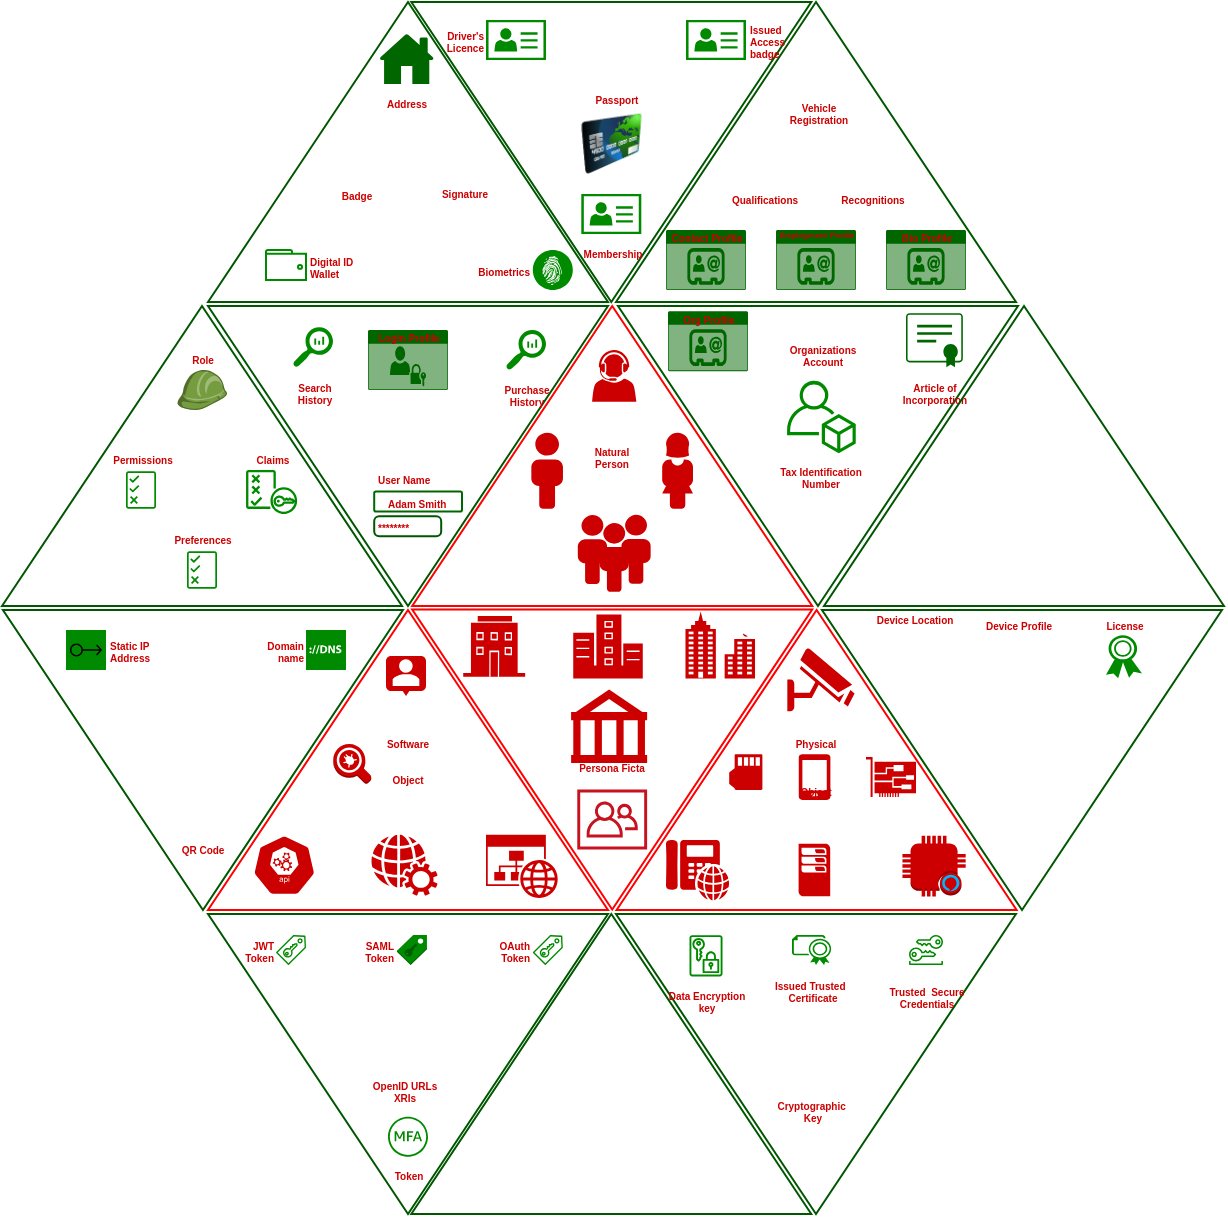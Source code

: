 <mxfile version="13.3.0" type="github" pages="4">
  <diagram id="kmjhnKm2TKJHIyiYtB56" name="Page-1">
    <mxGraphModel dx="556" dy="380" grid="1" gridSize="10" guides="1" tooltips="1" connect="1" arrows="1" fold="1" page="1" pageScale="1" pageWidth="1100" pageHeight="850" math="0" shadow="0">
      <root>
        <mxCell id="0" />
        <mxCell id="1" parent="0" />
        <mxCell id="CSKR0XeA0UPNSw7-Kzpn-4" value="" style="group;fontStyle=1;fontSize=5;fontColor=#CC0000;" parent="1" vertex="1" connectable="0">
          <mxGeometry x="210" y="80" width="612" height="606" as="geometry" />
        </mxCell>
        <mxCell id="ZCC0vsF5aBIYuFwtmIaz-129" value="" style="triangle;whiteSpace=wrap;html=1;shadow=0;strokeColor=#005700;fillColor=none;direction=south;fontColor=#CC0000;fontStyle=1;fontSize=5;" parent="CSKR0XeA0UPNSw7-Kzpn-4" vertex="1">
          <mxGeometry x="103" y="152" width="200" height="150" as="geometry" />
        </mxCell>
        <mxCell id="ZCC0vsF5aBIYuFwtmIaz-168" value="" style="triangle;whiteSpace=wrap;html=1;shadow=0;strokeColor=#005700;fillColor=none;direction=south;fontColor=#CC0000;flipH=1;flipV=1;fontStyle=1;fontSize=5;" parent="CSKR0XeA0UPNSw7-Kzpn-4" vertex="1">
          <mxGeometry x="103" width="200" height="150" as="geometry" />
        </mxCell>
        <mxCell id="qyVIdLSaxjaKyciel1az-79" value="Digital ID &lt;br style=&quot;font-size: 5px;&quot;&gt;Wallet" style="html=1;verticalLabelPosition=middle;align=left;labelBackgroundColor=none;verticalAlign=middle;strokeWidth=1;strokeColor=#008A00;shadow=0;dashed=0;shape=mxgraph.ios7.icons.wallet;fillColor=none;fontSize=5;fontColor=#CC0000;labelPosition=right;fontStyle=1" parent="CSKR0XeA0UPNSw7-Kzpn-4" vertex="1">
          <mxGeometry x="132" y="124" width="20" height="15" as="geometry" />
        </mxCell>
        <mxCell id="ZCC0vsF5aBIYuFwtmIaz-130" value="" style="triangle;whiteSpace=wrap;html=1;shadow=0;strokeColor=#005700;fillColor=none;direction=south;fontColor=#CC0000;flipH=0;flipV=1;fontStyle=1;fontSize=5;" parent="CSKR0XeA0UPNSw7-Kzpn-4" vertex="1">
          <mxGeometry x="204.65" y="456" width="200" height="150" as="geometry" />
        </mxCell>
        <mxCell id="ZCC0vsF5aBIYuFwtmIaz-134" value="" style="triangle;whiteSpace=wrap;html=1;shadow=0;strokeColor=#005700;fillColor=none;direction=south;fontColor=#CC0000;fontStyle=1;fontSize=5;" parent="CSKR0XeA0UPNSw7-Kzpn-4" vertex="1">
          <mxGeometry x="103" y="456" width="200" height="150" as="geometry" />
        </mxCell>
        <mxCell id="ZCC0vsF5aBIYuFwtmIaz-135" value="" style="triangle;whiteSpace=wrap;html=1;shadow=0;strokeColor=#005700;fillColor=none;direction=south;fontColor=#CC0000;fontStyle=1;fontSize=5;" parent="CSKR0XeA0UPNSw7-Kzpn-4" vertex="1">
          <mxGeometry x="307" y="456" width="200" height="150" as="geometry" />
        </mxCell>
        <mxCell id="ZCC0vsF5aBIYuFwtmIaz-136" value="" style="triangle;whiteSpace=wrap;html=1;shadow=0;strokeColor=#005700;fillColor=none;direction=south;fontColor=#CC0000;fontStyle=1;fontSize=5;" parent="CSKR0XeA0UPNSw7-Kzpn-4" vertex="1">
          <mxGeometry x="0.47" y="304" width="200" height="150" as="geometry" />
        </mxCell>
        <mxCell id="ZCC0vsF5aBIYuFwtmIaz-167" value="" style="triangle;whiteSpace=wrap;html=1;shadow=0;strokeColor=#005700;fillColor=none;direction=south;fontColor=#CC0000;flipH=1;flipV=1;fontStyle=1;fontSize=5;" parent="CSKR0XeA0UPNSw7-Kzpn-4" vertex="1">
          <mxGeometry x="307" width="200" height="150" as="geometry" />
        </mxCell>
        <mxCell id="ZCC0vsF5aBIYuFwtmIaz-169" value="" style="triangle;whiteSpace=wrap;html=1;shadow=0;strokeColor=#005700;fillColor=none;direction=south;fontColor=#CC0000;flipH=1;flipV=0;fontStyle=1;fontSize=5;" parent="CSKR0XeA0UPNSw7-Kzpn-4" vertex="1">
          <mxGeometry x="204.65" width="200" height="150" as="geometry" />
        </mxCell>
        <mxCell id="qyVIdLSaxjaKyciel1az-81" value="Driver&#39;s&lt;br style=&quot;font-size: 5px;&quot;&gt;Licence" style="pointerEvents=1;shadow=0;dashed=0;html=1;strokeColor=none;fillColor=#008a00;labelPosition=left;verticalLabelPosition=middle;verticalAlign=middle;outlineConnect=0;align=right;shape=mxgraph.office.concepts.contacts;fontColor=#CC0000;labelBackgroundColor=none;fontSize=5;fontStyle=1" parent="CSKR0XeA0UPNSw7-Kzpn-4" vertex="1">
          <mxGeometry x="242" y="9" width="30" height="20" as="geometry" />
        </mxCell>
        <mxCell id="qyVIdLSaxjaKyciel1az-89" value="Biometrics" style="verticalLabelPosition=middle;html=1;fillColor=#008a00;verticalAlign=middle;points=[[0.145,0.145,0],[0.856,0.145,0],[0.855,0.855,0],[0.145,0.855,0],[0.5,0,0], [1,0.5,0], [0.5,1,0],[0,0.5,0]];pointerEvents=1;align=right;shape=mxgraph.cisco_safe.capability.identity_authorization;shadow=0;labelBackgroundColor=none;strokeColor=none;strokeWidth=1;fontSize=5;fontColor=#CC0000;labelPosition=left;fontStyle=1" parent="CSKR0XeA0UPNSw7-Kzpn-4" vertex="1">
          <mxGeometry x="265.41" y="124" width="20" height="20" as="geometry" />
        </mxCell>
        <mxCell id="qyVIdLSaxjaKyciel1az-28" value="Issued&lt;br style=&quot;font-size: 5px;&quot;&gt;Access&amp;nbsp;&amp;nbsp;&lt;br style=&quot;font-size: 5px;&quot;&gt;badge" style="pointerEvents=1;shadow=0;dashed=0;html=1;strokeColor=none;fillColor=#008a00;labelPosition=right;verticalLabelPosition=middle;verticalAlign=middle;outlineConnect=0;align=left;shape=mxgraph.office.concepts.contacts;fontColor=#CC0000;labelBackgroundColor=none;fontSize=5;fontStyle=1" parent="CSKR0XeA0UPNSw7-Kzpn-4" vertex="1">
          <mxGeometry x="342" y="9" width="30" height="20" as="geometry" />
        </mxCell>
        <mxCell id="qyVIdLSaxjaKyciel1az-87" value="" style="image;html=1;labelBackgroundColor=none;image=img/lib/clip_art/finance/Credit_Card_128x128.png;shadow=0;strokeColor=none;fillColor=#008a00;fontColor=#CC0000;fontSize=5;labelPosition=center;verticalLabelPosition=top;align=center;verticalAlign=bottom;fontStyle=1" parent="CSKR0XeA0UPNSw7-Kzpn-4" vertex="1">
          <mxGeometry x="285.41" y="55.85" width="38.48" height="30" as="geometry" />
        </mxCell>
        <mxCell id="qyVIdLSaxjaKyciel1az-401" value="Passport" style="shape=image;html=1;verticalAlign=top;verticalLabelPosition=bottom;labelBackgroundColor=none;imageAspect=0;aspect=fixed;image=https://cdn0.iconfinder.com/data/icons/travel-filled-line-4/64/Travel-Filled-08-128.png;strokeWidth=1;fillColor=none;fontSize=5;fontColor=#CC0000;fontStyle=1" parent="CSKR0XeA0UPNSw7-Kzpn-4" vertex="1">
          <mxGeometry x="292" y="9" width="30" height="30" as="geometry" />
        </mxCell>
        <mxCell id="ZCC0vsF5aBIYuFwtmIaz-139" value="Address" style="pointerEvents=1;shadow=0;dashed=0;html=1;strokeColor=none;labelPosition=center;verticalLabelPosition=bottom;verticalAlign=top;outlineConnect=0;align=center;shape=mxgraph.office.concepts.home;fillColor=#006600;fontSize=5;fontColor=#CC0000;fontStyle=1" parent="CSKR0XeA0UPNSw7-Kzpn-4" vertex="1">
          <mxGeometry x="188.75" y="16" width="27.25" height="25" as="geometry" />
        </mxCell>
        <mxCell id="ZCC0vsF5aBIYuFwtmIaz-218" value="Signature" style="shape=image;html=1;verticalAlign=top;verticalLabelPosition=bottom;labelBackgroundColor=none;imageAspect=0;aspect=fixed;image=https://cdn3.iconfinder.com/data/icons/seo-black-fill-easy-1/128/signature_edit_electronic_signature_pen_-128.png;fillColor=#006600;fontSize=5;fontColor=#CC0000;fontStyle=1" parent="CSKR0XeA0UPNSw7-Kzpn-4" vertex="1">
          <mxGeometry x="220.3" y="64.15" width="21.7" height="21.7" as="geometry" />
        </mxCell>
        <mxCell id="ZCC0vsF5aBIYuFwtmIaz-213" value="&lt;font style=&quot;font-size: 5px;&quot;&gt;Qualifications&lt;/font&gt;" style="shape=image;html=1;verticalAlign=top;verticalLabelPosition=bottom;labelBackgroundColor=none;imageAspect=0;aspect=fixed;image=https://cdn4.iconfinder.com/data/icons/success-filloutline/64/certificate-patent-education-diploma-degree-128.png;fillColor=#006600;fontSize=5;fontColor=#CC0000;labelPosition=center;align=center;fontStyle=1" parent="CSKR0XeA0UPNSw7-Kzpn-4" vertex="1">
          <mxGeometry x="367" y="61" width="28" height="28" as="geometry" />
        </mxCell>
        <mxCell id="ZCC0vsF5aBIYuFwtmIaz-231" value="Membership" style="pointerEvents=1;shadow=0;dashed=0;html=1;strokeColor=none;fillColor=#008a00;labelPosition=center;verticalLabelPosition=bottom;verticalAlign=top;outlineConnect=0;align=center;shape=mxgraph.office.concepts.contacts;fontColor=#CC0000;labelBackgroundColor=none;fontSize=5;fontStyle=1" parent="CSKR0XeA0UPNSw7-Kzpn-4" vertex="1">
          <mxGeometry x="289.65" y="96" width="30" height="20" as="geometry" />
        </mxCell>
        <mxCell id="ZCC0vsF5aBIYuFwtmIaz-229" value="Vehicle&lt;br style=&quot;font-size: 5px;&quot;&gt;Registration" style="shape=image;html=1;verticalAlign=top;verticalLabelPosition=bottom;labelBackgroundColor=none;imageAspect=0;aspect=fixed;image=https://cdn4.iconfinder.com/data/icons/Free-Medical-Icons-Set/128x128/Application.png;fillColor=#006600;fontSize=5;fontColor=#CC0000;fontStyle=1" parent="CSKR0XeA0UPNSw7-Kzpn-4" vertex="1">
          <mxGeometry x="394" y="14.5" width="28" height="28" as="geometry" />
        </mxCell>
        <mxCell id="ZCC0vsF5aBIYuFwtmIaz-212" value="&lt;font style=&quot;font-size: 5px;&quot;&gt;Contact Profile&lt;br style=&quot;font-size: 5px;&quot;&gt;&lt;/font&gt;" style="html=1;strokeColor=none;fillColor=#006600;labelPosition=center;verticalLabelPosition=middle;verticalAlign=top;align=center;fontSize=5;outlineConnect=0;spacingTop=-6;fontColor=#CC0000;shape=mxgraph.sitemap.contact;shadow=0;labelBackgroundColor=none;fontStyle=1" parent="CSKR0XeA0UPNSw7-Kzpn-4" vertex="1">
          <mxGeometry x="332" y="114" width="40" height="30" as="geometry" />
        </mxCell>
        <mxCell id="ZCC0vsF5aBIYuFwtmIaz-211" value="&lt;font style=&quot;font-size: 4px;&quot;&gt;Employment Profile&lt;br style=&quot;font-size: 4px;&quot;&gt;&lt;/font&gt;" style="html=1;strokeColor=none;fillColor=#006600;labelPosition=center;verticalLabelPosition=middle;verticalAlign=top;align=center;fontSize=4;outlineConnect=0;spacingTop=-6;fontColor=#CC0000;shape=mxgraph.sitemap.contact;shadow=0;labelBackgroundColor=none;fontStyle=1" parent="CSKR0XeA0UPNSw7-Kzpn-4" vertex="1">
          <mxGeometry x="387" y="114" width="40" height="30" as="geometry" />
        </mxCell>
        <mxCell id="qyVIdLSaxjaKyciel1az-78" value="&lt;font style=&quot;font-size: 5px;&quot;&gt;Bio Profile&lt;br style=&quot;font-size: 5px;&quot;&gt;&lt;/font&gt;" style="html=1;strokeColor=none;fillColor=#006600;labelPosition=center;verticalLabelPosition=middle;verticalAlign=top;align=center;fontSize=5;outlineConnect=0;spacingTop=-6;fontColor=#CC0000;shape=mxgraph.sitemap.contact;shadow=0;labelBackgroundColor=none;fontStyle=1" parent="CSKR0XeA0UPNSw7-Kzpn-4" vertex="1">
          <mxGeometry x="442" y="114" width="40" height="30" as="geometry" />
        </mxCell>
        <mxCell id="ZCC0vsF5aBIYuFwtmIaz-214" value="&lt;font style=&quot;font-size: 5px;&quot;&gt;Recognitions&lt;/font&gt;" style="shape=image;html=1;verticalAlign=top;verticalLabelPosition=bottom;labelBackgroundColor=none;imageAspect=0;aspect=fixed;image=https://cdn4.iconfinder.com/data/icons/success-filloutline/64/certificate-patent-education-diploma-degree-128.png;fillColor=#006600;fontSize=5;fontColor=#CC0000;labelPosition=center;align=center;fontStyle=1" parent="CSKR0XeA0UPNSw7-Kzpn-4" vertex="1">
          <mxGeometry x="421" y="61" width="28" height="28" as="geometry" />
        </mxCell>
        <mxCell id="ZCC0vsF5aBIYuFwtmIaz-237" value="Badge" style="shape=image;html=1;verticalAlign=top;verticalLabelPosition=bottom;labelBackgroundColor=#ffffff;imageAspect=0;aspect=fixed;image=https://cdn2.iconfinder.com/data/icons/identificon/96/profile-male-128.png;fillColor=#006600;fontSize=5;fontColor=#CC0000;fontStyle=1" parent="CSKR0XeA0UPNSw7-Kzpn-4" vertex="1">
          <mxGeometry x="165.5" y="64.15" width="22.5" height="22.5" as="geometry" />
        </mxCell>
        <mxCell id="qyVIdLSaxjaKyciel1az-45" value="Trusted&amp;nbsp; Secure&lt;br style=&quot;font-size: 5px;&quot;&gt;Credentials" style="outlineConnect=0;fontColor=#CC0000;fillColor=#008a00;strokeColor=none;dashed=0;verticalLabelPosition=bottom;verticalAlign=top;align=center;html=1;fontSize=5;fontStyle=1;aspect=fixed;pointerEvents=1;shape=mxgraph.aws4.long_term_security_credential;shadow=0;labelBackgroundColor=none;labelPosition=center;" parent="CSKR0XeA0UPNSw7-Kzpn-4" vertex="1">
          <mxGeometry x="453.53" y="462.7" width="16.95" height="22.61" as="geometry" />
        </mxCell>
        <mxCell id="qyVIdLSaxjaKyciel1az-322" value="Data Encryption&lt;br style=&quot;font-size: 5px;&quot;&gt;key" style="outlineConnect=0;fontColor=#CC0000;fillColor=#008a00;strokeColor=none;dashed=0;verticalLabelPosition=bottom;verticalAlign=top;align=center;html=1;fontSize=5;fontStyle=1;aspect=fixed;pointerEvents=1;shape=mxgraph.aws4.data_encryption_key;labelBackgroundColor=none;" parent="CSKR0XeA0UPNSw7-Kzpn-4" vertex="1">
          <mxGeometry x="343.75" y="466.5" width="16.51" height="20.77" as="geometry" />
        </mxCell>
        <mxCell id="qyVIdLSaxjaKyciel1az-74" value="Issued Trusted&amp;nbsp;&amp;nbsp;&lt;br style=&quot;font-size: 5px;&quot;&gt;Certificate" style="verticalLabelPosition=bottom;html=1;verticalAlign=top;align=center;strokeColor=none;fillColor=#008a00;shape=mxgraph.azure.certificate;pointerEvents=1;shadow=0;fontSize=5;fontColor=#CC0000;labelBackgroundColor=none;labelPosition=center;fontStyle=1" parent="CSKR0XeA0UPNSw7-Kzpn-4" vertex="1">
          <mxGeometry x="395" y="466.5" width="20" height="15" as="geometry" />
        </mxCell>
        <mxCell id="qyVIdLSaxjaKyciel1az-44" value="Domain &lt;br style=&quot;font-size: 5px;&quot;&gt;name" style="shadow=0;dashed=0;html=1;strokeColor=none;fillColor=#008a00;labelPosition=left;verticalLabelPosition=middle;verticalAlign=middle;align=right;outlineConnect=0;shape=mxgraph.veeam.dns;fontColor=#CC0000;labelBackgroundColor=none;fontSize=5;fontStyle=1" parent="CSKR0XeA0UPNSw7-Kzpn-4" vertex="1">
          <mxGeometry x="152" y="314" width="20" height="20" as="geometry" />
        </mxCell>
        <mxCell id="qyVIdLSaxjaKyciel1az-359" value="" style="shape=image;html=1;verticalAlign=top;verticalLabelPosition=bottom;labelBackgroundColor=#ffffff;imageAspect=0;aspect=fixed;image=https://cdn3.iconfinder.com/data/icons/delta/128/File_URL.png;strokeWidth=1;fillColor=none;fontSize=5;fontColor=#CC0000;fontStyle=1" parent="CSKR0XeA0UPNSw7-Kzpn-4" vertex="1">
          <mxGeometry x="86.14" y="345" width="26.57" height="26.57" as="geometry" />
        </mxCell>
        <mxCell id="qyVIdLSaxjaKyciel1az-283" value="Static IP &lt;br style=&quot;font-size: 5px;&quot;&gt;Address" style="outlineConnect=0;fontColor=#CC0000;strokeColor=none;fillColor=#008a00;dashed=0;verticalLabelPosition=middle;verticalAlign=middle;align=left;html=1;fontSize=5;fontStyle=1;aspect=fixed;shape=mxgraph.aws4.resourceIcon;resIcon=mxgraph.aws4.elastic_ip_address;labelBackgroundColor=none;labelPosition=right;" parent="CSKR0XeA0UPNSw7-Kzpn-4" vertex="1">
          <mxGeometry x="32" y="314" width="20" height="20" as="geometry" />
        </mxCell>
        <mxCell id="qyVIdLSaxjaKyciel1az-76" value="SAML&lt;br style=&quot;font-size: 5px;&quot;&gt;Token" style="outlineConnect=0;dashed=0;verticalLabelPosition=middle;verticalAlign=middle;align=right;html=1;shape=mxgraph.aws3.saml_token;fillColor=#008a00;shadow=0;labelBackgroundColor=none;strokeColor=none;strokeWidth=1;fontSize=5;fontColor=#CC0000;labelPosition=left;fontStyle=1" parent="CSKR0XeA0UPNSw7-Kzpn-4" vertex="1">
          <mxGeometry x="197.47" y="466.5" width="15" height="15" as="geometry" />
        </mxCell>
        <mxCell id="qyVIdLSaxjaKyciel1az-372" value="&lt;font style=&quot;font-size: 5px;&quot;&gt;JWT &lt;br style=&quot;font-size: 5px;&quot;&gt;Token&lt;/font&gt;" style="outlineConnect=0;fontColor=#CC0000;fillColor=#008a00;strokeColor=none;dashed=0;verticalLabelPosition=middle;verticalAlign=middle;align=right;html=1;fontSize=5;fontStyle=1;aspect=fixed;pointerEvents=1;shape=mxgraph.aws4.saml_token;labelBackgroundColor=none;labelPosition=left;" parent="CSKR0XeA0UPNSw7-Kzpn-4" vertex="1">
          <mxGeometry x="137" y="466.5" width="15" height="15" as="geometry" />
        </mxCell>
        <mxCell id="qyVIdLSaxjaKyciel1az-77" value="Token" style="outlineConnect=0;fontColor=#CC0000;fillColor=#008a00;strokeColor=none;dashed=0;verticalLabelPosition=bottom;verticalAlign=top;align=center;html=1;fontSize=5;fontStyle=1;aspect=fixed;pointerEvents=1;shape=mxgraph.aws4.mfa_token;shadow=0;labelBackgroundColor=none;labelPosition=center;" parent="CSKR0XeA0UPNSw7-Kzpn-4" vertex="1">
          <mxGeometry x="193.0" y="557.38" width="20" height="20" as="geometry" />
        </mxCell>
        <mxCell id="qyVIdLSaxjaKyciel1az-381" value="&lt;font style=&quot;font-size: 5px;&quot;&gt;OAuth&lt;br style=&quot;font-size: 5px;&quot;&gt;Token&lt;br style=&quot;font-size: 5px;&quot;&gt;&lt;/font&gt;" style="outlineConnect=0;fontColor=#CC0000;fillColor=#008a00;strokeColor=none;dashed=0;verticalLabelPosition=middle;verticalAlign=middle;align=right;html=1;fontSize=5;fontStyle=1;aspect=fixed;pointerEvents=1;shape=mxgraph.aws4.saml_token;labelBackgroundColor=none;labelPosition=left;" parent="CSKR0XeA0UPNSw7-Kzpn-4" vertex="1">
          <mxGeometry x="265.41" y="466.5" width="15" height="15" as="geometry" />
        </mxCell>
        <mxCell id="qyVIdLSaxjaKyciel1az-333" value="OpenID URLs&lt;br style=&quot;font-size: 5px;&quot;&gt;XRIs" style="shape=image;html=1;verticalAlign=top;verticalLabelPosition=bottom;labelBackgroundColor=none;imageAspect=0;aspect=fixed;image=https://cdn4.iconfinder.com/data/icons/logos-and-brands/512/239_Openid_logo-128.png;strokeWidth=1;fillColor=none;fontSize=5;fontColor=#CC0000;labelPosition=center;align=center;fontStyle=1" parent="CSKR0XeA0UPNSw7-Kzpn-4" vertex="1">
          <mxGeometry x="186.55" y="504" width="28" height="28" as="geometry" />
        </mxCell>
        <mxCell id="ZCC0vsF5aBIYuFwtmIaz-219" value="Login Profile" style="html=1;strokeColor=none;fillColor=#006600;labelPosition=center;verticalLabelPosition=middle;verticalAlign=top;align=center;fontSize=5;outlineConnect=0;spacingTop=-6;fontColor=#CC0000;shape=mxgraph.sitemap.login;labelBackgroundColor=none;fontStyle=1" parent="CSKR0XeA0UPNSw7-Kzpn-4" vertex="1">
          <mxGeometry x="183" y="164" width="40" height="30" as="geometry" />
        </mxCell>
        <mxCell id="ZCC0vsF5aBIYuFwtmIaz-249" value="QR Code" style="shape=image;html=1;verticalAlign=top;verticalLabelPosition=bottom;labelBackgroundColor=none;imageAspect=0;aspect=fixed;image=https://cdn1.iconfinder.com/data/icons/ios-11-glyphs/30/qr_code-128.png;fillColor=#006600;fontSize=5;fontColor=#CC0000;fontStyle=1" parent="CSKR0XeA0UPNSw7-Kzpn-4" vertex="1">
          <mxGeometry x="88.23" y="390" width="24.48" height="24.48" as="geometry" />
        </mxCell>
        <mxCell id="ZCC0vsF5aBIYuFwtmIaz-259" value="Cryptographic&amp;nbsp;&lt;br style=&quot;font-size: 5px;&quot;&gt;Key" style="shape=image;html=1;verticalAlign=top;verticalLabelPosition=bottom;labelBackgroundColor=none;imageAspect=0;aspect=fixed;image=https://cdn3.iconfinder.com/data/icons/cad-database-presentation-spreadsheet-vector-fil-2/512/12-128.png;fillColor=#006600;fontSize=5;fontColor=#CC0000;labelPosition=center;align=center;fontStyle=1" parent="CSKR0XeA0UPNSw7-Kzpn-4" vertex="1">
          <mxGeometry x="394" y="520.29" width="21.43" height="21.43" as="geometry" />
        </mxCell>
        <mxCell id="qyVIdLSaxjaKyciel1az-73" value="&lt;font style=&quot;font-size: 5px;&quot;&gt;Permissions&lt;/font&gt;" style="outlineConnect=0;fontColor=#CC0000;fillColor=#008a00;strokeColor=none;dashed=0;verticalLabelPosition=top;verticalAlign=bottom;align=center;html=1;fontSize=5;fontStyle=1;aspect=fixed;pointerEvents=1;shape=mxgraph.aws4.permissions;shadow=0;labelBackgroundColor=none;labelPosition=center;" parent="CSKR0XeA0UPNSw7-Kzpn-4" vertex="1">
          <mxGeometry x="62.0" y="234" width="15" height="20" as="geometry" />
        </mxCell>
        <mxCell id="ZCC0vsF5aBIYuFwtmIaz-264" value="" style="triangle;whiteSpace=wrap;html=1;shadow=0;strokeColor=#005700;fillColor=none;direction=south;fontColor=#CC0000;flipH=1;flipV=1;fontStyle=1;fontSize=5;" parent="CSKR0XeA0UPNSw7-Kzpn-4" vertex="1">
          <mxGeometry y="152" width="200" height="150" as="geometry" />
        </mxCell>
        <mxCell id="qyVIdLSaxjaKyciel1az-29" value="" style="group;fontSize=5;fontColor=#CC0000;fontStyle=1" parent="CSKR0XeA0UPNSw7-Kzpn-4" vertex="1" connectable="0">
          <mxGeometry x="102" y="304" width="303.1" height="150" as="geometry" />
        </mxCell>
        <mxCell id="qyVIdLSaxjaKyciel1az-30" value="Software&lt;br style=&quot;font-size: 5px;&quot;&gt;&lt;br style=&quot;font-size: 5px;&quot;&gt;&lt;br style=&quot;font-size: 5px;&quot;&gt;Object" style="triangle;whiteSpace=wrap;html=1;shadow=0;strokeColor=#FF0000;fillColor=none;direction=north;fontSize=5;fontColor=#CC0000;fontStyle=1" parent="qyVIdLSaxjaKyciel1az-29" vertex="1">
          <mxGeometry x="1" width="200" height="150" as="geometry" />
        </mxCell>
        <mxCell id="qyVIdLSaxjaKyciel1az-31" value="" style="pointerEvents=1;shadow=0;dashed=0;html=1;strokeColor=none;fillColor=#CC0000;labelPosition=center;verticalLabelPosition=bottom;verticalAlign=top;outlineConnect=0;align=center;shape=mxgraph.office.concepts.web_services;fontColor=#CC0000;fontSize=5;fontStyle=1" parent="qyVIdLSaxjaKyciel1az-29" vertex="1">
          <mxGeometry x="82.608" y="112.405" width="33.188" height="30.38" as="geometry" />
        </mxCell>
        <mxCell id="qyVIdLSaxjaKyciel1az-32" value="" style="html=1;dashed=0;whitespace=wrap;fillColor=#CC0000;strokeColor=none;points=[[0.005,0.63,0],[0.1,0.2,0],[0.9,0.2,0],[0.5,0,0],[0.995,0.63,0],[0.72,0.99,0],[0.5,1,0],[0.28,0.99,0]];shape=mxgraph.kubernetes.icon;prIcon=api;shadow=0;fontColor=#CC0000;fontSize=5;fontStyle=1" parent="qyVIdLSaxjaKyciel1az-29" vertex="1">
          <mxGeometry x="23.343" y="112.405" width="31.608" height="30.38" as="geometry" />
        </mxCell>
        <mxCell id="qyVIdLSaxjaKyciel1az-33" value="" style="aspect=fixed;pointerEvents=1;shadow=0;dashed=0;html=1;strokeColor=none;labelPosition=center;verticalLabelPosition=bottom;verticalAlign=top;align=center;shape=mxgraph.mscae.enterprise.website_generic;fillColor=#CC0000;fontColor=#CC0000;fontSize=5;fontStyle=1" parent="qyVIdLSaxjaKyciel1az-29" vertex="1">
          <mxGeometry x="140" y="112.41" width="35.93" height="31.61" as="geometry" />
        </mxCell>
        <mxCell id="qyVIdLSaxjaKyciel1az-34" value="" style="dashed=0;aspect=fixed;verticalLabelPosition=bottom;verticalAlign=top;align=center;shape=mxgraph.gmdl.chat;strokeColor=none;fillColor=#CC0000;shadow=0;fontColor=#CC0000;fontSize=5;fontStyle=1" parent="qyVIdLSaxjaKyciel1az-29" vertex="1">
          <mxGeometry x="89.998" y="23.001" width="20" height="20" as="geometry" />
        </mxCell>
        <mxCell id="ZCC0vsF5aBIYuFwtmIaz-7" value="" style="shape=image;html=1;verticalAlign=top;verticalLabelPosition=bottom;labelBackgroundColor=#ffffff;imageAspect=0;aspect=fixed;image=https://cdn2.iconfinder.com/data/icons/botcons/100/android-bot-round-happy-eyes-virus-red-128.png;strokeWidth=1;fillColor=none;fontSize=5;fontColor=#CC0000;fontStyle=1" parent="qyVIdLSaxjaKyciel1az-29" vertex="1">
          <mxGeometry x="110.0" y="63" width="28" height="28" as="geometry" />
        </mxCell>
        <mxCell id="ZCC0vsF5aBIYuFwtmIaz-8" value="" style="outlineConnect=0;dashed=0;verticalLabelPosition=bottom;verticalAlign=top;align=center;html=1;shape=mxgraph.aws3.agent;fillColor=#CC0000;labelBackgroundColor=none;strokeWidth=1;fontSize=5;fontColor=#CC0000;strokeColor=none;fontStyle=1" parent="qyVIdLSaxjaKyciel1az-29" vertex="1">
          <mxGeometry x="63.61" y="67" width="19" height="20" as="geometry" />
        </mxCell>
        <mxCell id="ZCC0vsF5aBIYuFwtmIaz-58" value="" style="group;fontStyle=1;fontSize=5;fontColor=#CC0000;" parent="qyVIdLSaxjaKyciel1az-29" vertex="1" connectable="0">
          <mxGeometry x="103.1" y="-0.22" width="200" height="150" as="geometry" />
        </mxCell>
        <mxCell id="qyVIdLSaxjaKyciel1az-13" value="&lt;br style=&quot;font-size: 5px;&quot;&gt;Persona Ficta" style="triangle;whiteSpace=wrap;html=1;shadow=0;strokeColor=#FF0000;fillColor=none;direction=south;fontSize=5;fontColor=#CC0000;fontStyle=1" parent="ZCC0vsF5aBIYuFwtmIaz-58" vertex="1">
          <mxGeometry width="200.0" height="150" as="geometry" />
        </mxCell>
        <mxCell id="qyVIdLSaxjaKyciel1az-14" value="" style="pointerEvents=1;shadow=0;dashed=0;html=1;strokeColor=none;fillColor=#CC0000;labelPosition=center;verticalLabelPosition=bottom;verticalAlign=top;align=center;outlineConnect=0;shape=mxgraph.veeam2.smb_business;fontSize=5;fontColor=#CC0000;fontStyle=1" parent="ZCC0vsF5aBIYuFwtmIaz-58" vertex="1">
          <mxGeometry x="25.509" y="3.277" width="30.976" height="30.38" as="geometry" />
        </mxCell>
        <mxCell id="qyVIdLSaxjaKyciel1az-15" value="" style="pointerEvents=1;shadow=0;dashed=0;html=1;strokeColor=none;fillColor=#CC0000;labelPosition=center;verticalLabelPosition=bottom;verticalAlign=top;align=center;outlineConnect=0;shape=mxgraph.veeam2.enterprise_business;fontSize=5;fontColor=#CC0000;fontStyle=1" parent="ZCC0vsF5aBIYuFwtmIaz-58" vertex="1">
          <mxGeometry x="80.52" y="2.517" width="34.769" height="31.899" as="geometry" />
        </mxCell>
        <mxCell id="qyVIdLSaxjaKyciel1az-16" value="" style="outlineConnect=0;fontColor=#CC0000;gradientColor=none;fillColor=#C7131F;strokeColor=none;dashed=0;verticalLabelPosition=bottom;verticalAlign=top;align=center;html=1;fontSize=5;fontStyle=1;aspect=fixed;pointerEvents=1;shape=mxgraph.aws4.organizations_organizational_unit;shadow=0;" parent="ZCC0vsF5aBIYuFwtmIaz-58" vertex="1">
          <mxGeometry x="82.54" y="90" width="34.92" height="30" as="geometry" />
        </mxCell>
        <mxCell id="qyVIdLSaxjaKyciel1az-17" value="" style="shape=mxgraph.signs.travel.bank;html=1;fillColor=#CC0000;strokeColor=none;verticalLabelPosition=bottom;verticalAlign=top;align=center;fontColor=#CC0000;fontSize=5;fontStyle=1" parent="ZCC0vsF5aBIYuFwtmIaz-58" vertex="1">
          <mxGeometry x="79.457" y="39.996" width="38.008" height="36.724" as="geometry" />
        </mxCell>
        <mxCell id="qyVIdLSaxjaKyciel1az-18" value="" style="fontColor=#CC0000;verticalAlign=top;verticalLabelPosition=bottom;labelPosition=center;align=center;html=1;outlineConnect=0;fillColor=#CC0000;strokeColor=none;gradientDirection=north;strokeWidth=2;shape=mxgraph.networks.business_center;shadow=0;fontSize=5;fontStyle=1" parent="ZCC0vsF5aBIYuFwtmIaz-58" vertex="1">
          <mxGeometry x="136.643" y="0.998" width="34.769" height="33.418" as="geometry" />
        </mxCell>
        <mxCell id="ZCC0vsF5aBIYuFwtmIaz-62" value="" style="group;fontStyle=1;fontSize=5;fontColor=#CC0000;" parent="CSKR0XeA0UPNSw7-Kzpn-4" vertex="1" connectable="0">
          <mxGeometry x="307.3" y="304" width="304.7" height="149.995" as="geometry" />
        </mxCell>
        <mxCell id="qyVIdLSaxjaKyciel1az-20" value="&lt;br style=&quot;font-size: 5px;&quot;&gt;Physical&lt;br style=&quot;font-size: 5px;&quot;&gt;&amp;nbsp;&amp;nbsp;&lt;br style=&quot;font-size: 5px;&quot;&gt;&lt;br style=&quot;font-size: 5px;&quot;&gt;&lt;br style=&quot;font-size: 5px;&quot;&gt;Object" style="triangle;whiteSpace=wrap;html=1;shadow=0;strokeColor=#FF0000;fillColor=none;direction=north;fontSize=5;fontColor=#CC0000;fontStyle=1" parent="ZCC0vsF5aBIYuFwtmIaz-62" vertex="1">
          <mxGeometry width="200" height="149.995" as="geometry" />
        </mxCell>
        <mxCell id="qyVIdLSaxjaKyciel1az-21" value="" style="pointerEvents=1;shadow=0;dashed=0;html=1;strokeColor=none;fillColor=#CC0000;labelPosition=center;verticalLabelPosition=bottom;verticalAlign=top;outlineConnect=0;align=center;shape=mxgraph.office.devices.phone_voip;fontColor=#CC0000;fontSize=5;fontStyle=1" parent="ZCC0vsF5aBIYuFwtmIaz-62" vertex="1">
          <mxGeometry x="24.691" y="114.826" width="31.608" height="30.379" as="geometry" />
        </mxCell>
        <mxCell id="qyVIdLSaxjaKyciel1az-23" value="" style="pointerEvents=1;shadow=0;dashed=0;html=1;strokeColor=none;fillColor=#CC0000;labelPosition=center;verticalLabelPosition=bottom;verticalAlign=top;align=center;outlineConnect=0;shape=mxgraph.veeam.2d.esx_esxi;fontColor=#CC0000;fontSize=5;fontStyle=1" parent="ZCC0vsF5aBIYuFwtmIaz-62" vertex="1">
          <mxGeometry x="91" y="116.911" width="15.8" height="26.21" as="geometry" />
        </mxCell>
        <mxCell id="qyVIdLSaxjaKyciel1az-25" value="" style="outlineConnect=0;dashed=0;verticalLabelPosition=bottom;verticalAlign=top;align=center;html=1;shape=mxgraph.aws3.alexa_enabled_device;fillColor=#CC0000;strokeColor=none;fontColor=#CC0000;fontSize=5;fontStyle=1" parent="ZCC0vsF5aBIYuFwtmIaz-62" vertex="1">
          <mxGeometry x="142.931" y="112.826" width="31.608" height="30.379" as="geometry" />
        </mxCell>
        <mxCell id="qyVIdLSaxjaKyciel1az-26" value="" style="pointerEvents=1;shadow=0;dashed=0;html=1;strokeColor=none;fillColor=#CC0000;labelPosition=center;verticalLabelPosition=bottom;verticalAlign=top;outlineConnect=0;align=center;shape=mxgraph.office.devices.cell_phone_generic;fontColor=#CC0000;fontSize=5;fontStyle=1" parent="ZCC0vsF5aBIYuFwtmIaz-62" vertex="1">
          <mxGeometry x="91.084" y="72.154" width="15.804" height="22.784" as="geometry" />
        </mxCell>
        <mxCell id="qyVIdLSaxjaKyciel1az-27" value="" style="html=1;aspect=fixed;strokeColor=none;shadow=0;align=center;verticalAlign=top;fillColor=#CC0000;shape=mxgraph.gcp2.memory_card;fontColor=#CC0000;fontSize=5;fontStyle=1" parent="ZCC0vsF5aBIYuFwtmIaz-62" vertex="1">
          <mxGeometry x="56.3" y="72.15" width="16.6" height="17.85" as="geometry" />
        </mxCell>
        <mxCell id="qyVIdLSaxjaKyciel1az-24" value="" style="fontColor=#CC0000;verticalAlign=top;verticalLabelPosition=bottom;labelPosition=center;align=center;html=1;outlineConnect=0;fillColor=#CC0000;strokeColor=none;gradientDirection=north;strokeWidth=2;shape=mxgraph.networks.security_camera;shadow=0;fontSize=5;fontStyle=1" parent="ZCC0vsF5aBIYuFwtmIaz-62" vertex="1">
          <mxGeometry x="85.36" y="19" width="33.64" height="31.64" as="geometry" />
        </mxCell>
        <mxCell id="ZCC0vsF5aBIYuFwtmIaz-137" value="" style="triangle;whiteSpace=wrap;html=1;shadow=0;strokeColor=#005700;fillColor=none;direction=south;fontColor=#CC0000;fontStyle=1;fontSize=5;" parent="ZCC0vsF5aBIYuFwtmIaz-62" vertex="1">
          <mxGeometry x="102.7" y="-0.01" width="200" height="150" as="geometry" />
        </mxCell>
        <mxCell id="qyVIdLSaxjaKyciel1az-22" value="" style="pointerEvents=1;shadow=0;dashed=0;html=1;strokeColor=none;fillColor=#CC0000;labelPosition=center;verticalLabelPosition=bottom;verticalAlign=top;outlineConnect=0;align=center;shape=mxgraph.office.devices.nic;fontColor=#CC0000;fontSize=5;fontStyle=1" parent="ZCC0vsF5aBIYuFwtmIaz-62" vertex="1">
          <mxGeometry x="124.699" y="73.546" width="25" height="20" as="geometry" />
        </mxCell>
        <mxCell id="ZCC0vsF5aBIYuFwtmIaz-263" value="Device Profile" style="shape=image;html=1;verticalAlign=bottom;verticalLabelPosition=top;labelBackgroundColor=none;imageAspect=0;aspect=fixed;image=https://cdn2.iconfinder.com/data/icons/gnomeicontheme/48x48/stock/generic/stock_id.png;fillColor=#006600;fontSize=5;fontColor=#CC0000;labelPosition=center;align=center;fontStyle=1" parent="ZCC0vsF5aBIYuFwtmIaz-62" vertex="1">
          <mxGeometry x="189.0" y="12.6" width="22.7" height="22.7" as="geometry" />
        </mxCell>
        <mxCell id="ZCC0vsF5aBIYuFwtmIaz-242" value="License" style="pointerEvents=1;shadow=0;dashed=0;html=1;strokeColor=none;fillColor=#008a00;labelPosition=center;verticalLabelPosition=top;verticalAlign=bottom;outlineConnect=0;align=center;shape=mxgraph.office.security.token;labelBackgroundColor=none;fontSize=5;fontColor=#CC0000;fontStyle=1" parent="ZCC0vsF5aBIYuFwtmIaz-62" vertex="1">
          <mxGeometry x="244.7" y="12.599" width="18.01" height="21.496" as="geometry" />
        </mxCell>
        <mxCell id="qyVIdLSaxjaKyciel1az-162" value="Device Location" style="shape=image;html=1;verticalAlign=bottom;verticalLabelPosition=top;labelBackgroundColor=none;imageAspect=0;aspect=fixed;image=https://cdn0.iconfinder.com/data/icons/simpline-mix/64/simpline_8-128.png;fontSize=5;fontColor=#CC0000;labelPosition=center;align=center;fontStyle=1" parent="ZCC0vsF5aBIYuFwtmIaz-62" vertex="1">
          <mxGeometry x="134.7" y="10" width="27.9" height="27.9" as="geometry" />
        </mxCell>
        <mxCell id="qyVIdLSaxjaKyciel1az-90" value="&lt;font style=&quot;font-size: 5px;&quot;&gt;Role&lt;/font&gt;" style="outlineConnect=0;dashed=0;verticalLabelPosition=top;verticalAlign=bottom;align=center;html=1;shape=mxgraph.aws3.role;fillColor=#759C3E;gradientColor=none;shadow=0;strokeColor=#FF0000;labelBackgroundColor=none;fontColor=#CC0000;fontSize=5;labelPosition=center;fontStyle=1" parent="CSKR0XeA0UPNSw7-Kzpn-4" vertex="1">
          <mxGeometry x="87.5" y="184" width="25" height="20" as="geometry" />
        </mxCell>
        <mxCell id="qyVIdLSaxjaKyciel1az-88" value="&lt;font style=&quot;font-size: 5px;&quot;&gt;Claims&lt;/font&gt;" style="outlineConnect=0;fontColor=#CC0000;fillColor=#008a00;strokeColor=none;dashed=0;verticalLabelPosition=top;verticalAlign=bottom;align=center;html=1;fontSize=5;fontStyle=1;aspect=fixed;pointerEvents=1;shape=mxgraph.aws4.policy;shadow=0;labelBackgroundColor=none;labelPosition=center;" parent="CSKR0XeA0UPNSw7-Kzpn-4" vertex="1">
          <mxGeometry x="122" y="234" width="25.61" height="22" as="geometry" />
        </mxCell>
        <mxCell id="qyVIdLSaxjaKyciel1az-515" value="&lt;font style=&quot;font-size: 5px;&quot;&gt;Preferences&lt;br style=&quot;font-size: 5px;&quot;&gt;&lt;/font&gt;" style="outlineConnect=0;fontColor=#CC0000;fillColor=#008a00;strokeColor=none;dashed=0;verticalLabelPosition=top;verticalAlign=bottom;align=center;html=1;fontSize=5;fontStyle=1;aspect=fixed;pointerEvents=1;shape=mxgraph.aws4.permissions;shadow=0;labelBackgroundColor=none;labelPosition=center;" parent="CSKR0XeA0UPNSw7-Kzpn-4" vertex="1">
          <mxGeometry x="92.5" y="274" width="15" height="20" as="geometry" />
        </mxCell>
        <mxCell id="qyVIdLSaxjaKyciel1az-7" value="Natural&lt;br style=&quot;font-size: 5px;&quot;&gt;Person" style="triangle;whiteSpace=wrap;html=1;shadow=0;strokeColor=#FF0000;fillColor=none;direction=north;fontSize=5;fontColor=#CC0000;fontStyle=1" parent="CSKR0XeA0UPNSw7-Kzpn-4" vertex="1">
          <mxGeometry x="205.1" y="152" width="200" height="150" as="geometry" />
        </mxCell>
        <mxCell id="qyVIdLSaxjaKyciel1az-8" value="" style="verticalAlign=top;verticalLabelPosition=bottom;labelPosition=center;align=center;html=1;outlineConnect=0;fillColor=#CC0000;strokeColor=none;gradientDirection=north;strokeWidth=2;shape=mxgraph.networks.users;fontColor=#CC0000;fontSize=5;fontStyle=1" parent="CSKR0XeA0UPNSw7-Kzpn-4" vertex="1">
          <mxGeometry x="287.902" y="256.43" width="36.412" height="38.506" as="geometry" />
        </mxCell>
        <mxCell id="qyVIdLSaxjaKyciel1az-9" value="" style="verticalAlign=top;verticalLabelPosition=bottom;labelPosition=center;align=center;html=1;outlineConnect=0;fillColor=#CC0000;strokeColor=none;gradientDirection=north;strokeWidth=2;shape=mxgraph.networks.user_female;fontColor=#CC0000;fontSize=5;fontStyle=1" parent="CSKR0XeA0UPNSw7-Kzpn-4" vertex="1">
          <mxGeometry x="329.893" y="215.418" width="15.804" height="37.975" as="geometry" />
        </mxCell>
        <mxCell id="qyVIdLSaxjaKyciel1az-10" value="" style="verticalAlign=top;verticalLabelPosition=bottom;labelPosition=center;align=center;html=1;outlineConnect=0;fillColor=#CC0000;strokeColor=none;gradientDirection=north;strokeWidth=2;shape=mxgraph.networks.user_male;fontColor=#CC0000;fontSize=5;fontStyle=1" parent="CSKR0XeA0UPNSw7-Kzpn-4" vertex="1">
          <mxGeometry x="264.67" y="215.418" width="15.804" height="37.975" as="geometry" />
        </mxCell>
        <mxCell id="qyVIdLSaxjaKyciel1az-11" value="" style="pointerEvents=1;shadow=0;dashed=0;html=1;strokeColor=none;fillColor=#CC0000;labelPosition=center;verticalLabelPosition=bottom;verticalAlign=top;outlineConnect=0;align=center;shape=mxgraph.office.users.call_center_agent;fontColor=#CC0000;fontSize=5;fontStyle=1" parent="CSKR0XeA0UPNSw7-Kzpn-4" vertex="1">
          <mxGeometry x="295.045" y="174.003" width="22.126" height="25.823" as="geometry" />
        </mxCell>
        <mxCell id="ZCC0vsF5aBIYuFwtmIaz-133" value="" style="triangle;whiteSpace=wrap;html=1;shadow=0;strokeColor=#005700;fillColor=none;direction=south;fontColor=#CC0000;fontStyle=1;fontSize=5;" parent="CSKR0XeA0UPNSw7-Kzpn-4" vertex="1">
          <mxGeometry x="308" y="152" width="200" height="150" as="geometry" />
        </mxCell>
        <mxCell id="qyVIdLSaxjaKyciel1az-4" value="Organizations &lt;br style=&quot;font-size: 5px;&quot;&gt;Account" style="outlineConnect=0;fontColor=#CC0000;fillColor=#008a00;strokeColor=none;dashed=0;verticalLabelPosition=top;verticalAlign=bottom;align=center;html=1;fontSize=5;fontStyle=1;aspect=fixed;pointerEvents=1;shape=mxgraph.aws4.organizations_account;shadow=0;labelBackgroundColor=none;labelPosition=center;" parent="CSKR0XeA0UPNSw7-Kzpn-4" vertex="1">
          <mxGeometry x="392.53" y="184.58" width="34.34" height="45.77" as="geometry" />
        </mxCell>
        <mxCell id="qyVIdLSaxjaKyciel1az-511" value="Tax Identification&lt;br style=&quot;font-size: 5px;&quot;&gt;Number" style="shape=image;html=1;verticalAlign=bottom;verticalLabelPosition=top;labelBackgroundColor=none;imageAspect=0;aspect=fixed;image=https://cdn3.iconfinder.com/data/icons/fintech-icon/128/13_Tax-128.png;strokeColor=#006600;strokeWidth=1;fillColor=none;fontSize=5;fontColor=#CC0000;align=center;labelPosition=center;fontStyle=1" parent="CSKR0XeA0UPNSw7-Kzpn-4" vertex="1">
          <mxGeometry x="392.53" y="246.06" width="32.05" height="32.05" as="geometry" />
        </mxCell>
        <mxCell id="ZCC0vsF5aBIYuFwtmIaz-232" value="Purchase&lt;br style=&quot;font-size: 5px;&quot;&gt;History" style="pointerEvents=1;shadow=0;dashed=0;html=1;strokeColor=none;labelPosition=center;verticalLabelPosition=bottom;verticalAlign=top;align=center;fillColor=#008a00;shape=mxgraph.mscae.oms.log_search;labelBackgroundColor=none;fontSize=5;fontColor=#CC0000;fontStyle=1" parent="CSKR0XeA0UPNSw7-Kzpn-4" vertex="1">
          <mxGeometry x="252" y="164" width="20" height="20" as="geometry" />
        </mxCell>
        <mxCell id="ZCC0vsF5aBIYuFwtmIaz-221" value="********" style="strokeWidth=1;html=1;shadow=0;dashed=0;shape=mxgraph.ios.iTextInput;strokeColor=#005700;align=left;buttonText=;fontSize=5;labelBackgroundColor=none;fillColor=none;fontColor=#CC0000;fontStyle=1" parent="CSKR0XeA0UPNSw7-Kzpn-4" vertex="1">
          <mxGeometry x="186.1" y="257.09" width="33.5" height="10" as="geometry" />
        </mxCell>
        <mxCell id="ZCC0vsF5aBIYuFwtmIaz-222" value="Adam Smith" style="rounded=1;arcSize=9;align=left;spacingLeft=5;strokeColor=#006600;html=1;strokeWidth=1;fontSize=5;labelBackgroundColor=none;fillColor=none;fontColor=#CC0000;fontStyle=1" parent="CSKR0XeA0UPNSw7-Kzpn-4" vertex="1">
          <mxGeometry x="186.1" y="244.72" width="43.9" height="10" as="geometry" />
        </mxCell>
        <mxCell id="ZCC0vsF5aBIYuFwtmIaz-223" value="&lt;font style=&quot;font-size: 5px;&quot;&gt;User Name&lt;/font&gt;" style="fillColor=none;strokeColor=none;html=1;fontSize=5;fontStyle=1;align=left;fontColor=#CC0000;fontStyle=1;fontSize=11;labelBackgroundColor=none;strokeWidth=1;" parent="CSKR0XeA0UPNSw7-Kzpn-4" vertex="1">
          <mxGeometry x="186.1" y="230.35" width="30" height="14.12" as="geometry" />
        </mxCell>
        <mxCell id="ZCC0vsF5aBIYuFwtmIaz-233" value="Search &lt;br style=&quot;font-size: 5px;&quot;&gt;History" style="pointerEvents=1;shadow=0;dashed=0;html=1;strokeColor=none;labelPosition=center;verticalLabelPosition=bottom;verticalAlign=top;align=center;fillColor=#008a00;shape=mxgraph.mscae.oms.log_search;labelBackgroundColor=none;fontSize=5;fontColor=#CC0000;fontStyle=1" parent="CSKR0XeA0UPNSw7-Kzpn-4" vertex="1">
          <mxGeometry x="145.5" y="162.58" width="20" height="20" as="geometry" />
        </mxCell>
        <mxCell id="ZCC0vsF5aBIYuFwtmIaz-256" value="Article of &lt;br style=&quot;font-size: 5px;&quot;&gt;Incorporation" style="points=[[0.015,0.015,0],[0.25,0,0],[0.5,0,0],[0.75,0,0],[0.985,0.015,0],[1,0.22,0],[1,0.44,0],[1,0.67,0],[0.985,0.89,0],[0,0.22,0],[0,0.44,0],[0,0.67,0],[0.015,0.89,0],[0.25,0.91,0],[0.5,0.91,0],[0.785,0.955,0]];verticalLabelPosition=bottom;html=1;verticalAlign=top;aspect=fixed;align=center;pointerEvents=1;shape=mxgraph.cisco19.x509_certificate;fillColor=#006600;strokeColor=none;labelBackgroundColor=none;fontSize=5;fontColor=#CC0000;fontStyle=1" parent="CSKR0XeA0UPNSw7-Kzpn-4" vertex="1">
          <mxGeometry x="452.0" y="155.58" width="28.42" height="27" as="geometry" />
        </mxCell>
        <mxCell id="ZCC0vsF5aBIYuFwtmIaz-261" value="&lt;font style=&quot;font-size: 5px;&quot;&gt;Org Profile&lt;br style=&quot;font-size: 5px;&quot;&gt;&lt;/font&gt;" style="html=1;strokeColor=none;fillColor=#006600;labelPosition=center;verticalLabelPosition=middle;verticalAlign=top;align=center;fontSize=5;outlineConnect=0;spacingTop=-6;fontColor=#CC0000;shape=mxgraph.sitemap.contact;shadow=0;labelBackgroundColor=none;fontStyle=1" parent="CSKR0XeA0UPNSw7-Kzpn-4" vertex="1">
          <mxGeometry x="333" y="154.58" width="40" height="30" as="geometry" />
        </mxCell>
        <mxCell id="CSKR0XeA0UPNSw7-Kzpn-1" value="" style="triangle;whiteSpace=wrap;html=1;shadow=0;strokeColor=#005700;fillColor=none;direction=south;fontColor=#CC0000;flipV=1;fontStyle=1;fontSize=5;" parent="CSKR0XeA0UPNSw7-Kzpn-4" vertex="1">
          <mxGeometry x="411" y="152" width="200" height="150" as="geometry" />
        </mxCell>
      </root>
    </mxGraphModel>
  </diagram>
  <diagram name="Page-2" id="4QA8itZXw5ID19nThBdj">
    <mxGraphModel dx="1076" dy="-327" grid="0" gridSize="10" guides="1" tooltips="1" connect="1" arrows="1" fold="1" page="1" pageScale="1" pageWidth="1100" pageHeight="850" math="0" shadow="0">
      <root>
        <mxCell id="ZZJeUgKzoIVRIMGufOQw-0" />
        <mxCell id="ZZJeUgKzoIVRIMGufOQw-1" parent="ZZJeUgKzoIVRIMGufOQw-0" />
        <mxCell id="_Ru22wIDDWSlNjg7epXI-0" value="" style="group" parent="ZZJeUgKzoIVRIMGufOQw-1" vertex="1" connectable="0">
          <mxGeometry x="350.48" y="1330" width="405.3" height="302" as="geometry" />
        </mxCell>
        <mxCell id="_Ru22wIDDWSlNjg7epXI-1" value="" style="group" parent="_Ru22wIDDWSlNjg7epXI-0" vertex="1" connectable="0">
          <mxGeometry width="405.3" height="302" as="geometry" />
        </mxCell>
        <mxCell id="_Ru22wIDDWSlNjg7epXI-2" value="" style="group" parent="_Ru22wIDDWSlNjg7epXI-1" vertex="1" connectable="0">
          <mxGeometry width="405.3" height="302" as="geometry" />
        </mxCell>
        <mxCell id="_Ru22wIDDWSlNjg7epXI-3" value="" style="group" parent="_Ru22wIDDWSlNjg7epXI-2" vertex="1" connectable="0">
          <mxGeometry width="405.3" height="302" as="geometry" />
        </mxCell>
        <mxCell id="_Ru22wIDDWSlNjg7epXI-4" value="" style="group;fontSize=10;fontColor=#FF0000;" parent="_Ru22wIDDWSlNjg7epXI-3" vertex="1" connectable="0">
          <mxGeometry y="152" width="303.1" height="150" as="geometry" />
        </mxCell>
        <mxCell id="_Ru22wIDDWSlNjg7epXI-5" value="Software&lt;br&gt;&lt;br&gt;&lt;br&gt;Object" style="triangle;whiteSpace=wrap;html=1;shadow=0;strokeColor=#FF0000;fillColor=none;direction=north;fontSize=10;fontColor=#FF0000;" parent="_Ru22wIDDWSlNjg7epXI-4" vertex="1">
          <mxGeometry x="1" width="200" height="150" as="geometry" />
        </mxCell>
        <mxCell id="_Ru22wIDDWSlNjg7epXI-6" value="" style="pointerEvents=1;shadow=0;dashed=0;html=1;strokeColor=none;fillColor=#CC0000;labelPosition=center;verticalLabelPosition=bottom;verticalAlign=top;outlineConnect=0;align=center;shape=mxgraph.office.concepts.web_services;fontColor=#FF0000;fontSize=10;" parent="_Ru22wIDDWSlNjg7epXI-4" vertex="1">
          <mxGeometry x="82.608" y="112.405" width="33.188" height="30.38" as="geometry" />
        </mxCell>
        <mxCell id="_Ru22wIDDWSlNjg7epXI-7" value="" style="html=1;dashed=0;whitespace=wrap;fillColor=#CC0000;strokeColor=none;points=[[0.005,0.63,0],[0.1,0.2,0],[0.9,0.2,0],[0.5,0,0],[0.995,0.63,0],[0.72,0.99,0],[0.5,1,0],[0.28,0.99,0]];shape=mxgraph.kubernetes.icon;prIcon=api;shadow=0;fontColor=#FF0000;fontSize=10;" parent="_Ru22wIDDWSlNjg7epXI-4" vertex="1">
          <mxGeometry x="23.343" y="112.405" width="31.608" height="30.38" as="geometry" />
        </mxCell>
        <mxCell id="_Ru22wIDDWSlNjg7epXI-8" value="" style="aspect=fixed;pointerEvents=1;shadow=0;dashed=0;html=1;strokeColor=none;labelPosition=center;verticalLabelPosition=bottom;verticalAlign=top;align=center;shape=mxgraph.mscae.enterprise.website_generic;fillColor=#CC0000;fontColor=#FF0000;fontSize=10;" parent="_Ru22wIDDWSlNjg7epXI-4" vertex="1">
          <mxGeometry x="140" y="112.41" width="35.93" height="31.61" as="geometry" />
        </mxCell>
        <mxCell id="_Ru22wIDDWSlNjg7epXI-9" value="" style="dashed=0;aspect=fixed;verticalLabelPosition=bottom;verticalAlign=top;align=center;shape=mxgraph.gmdl.chat;strokeColor=none;fillColor=#CC0000;shadow=0;fontColor=#FF0000;fontSize=10;" parent="_Ru22wIDDWSlNjg7epXI-4" vertex="1">
          <mxGeometry x="89.998" y="23.001" width="20" height="20" as="geometry" />
        </mxCell>
        <mxCell id="_Ru22wIDDWSlNjg7epXI-10" value="" style="shape=image;html=1;verticalAlign=top;verticalLabelPosition=bottom;labelBackgroundColor=#ffffff;imageAspect=0;aspect=fixed;image=https://cdn2.iconfinder.com/data/icons/botcons/100/android-bot-round-happy-eyes-virus-red-128.png;strokeWidth=1;fillColor=none;fontSize=10;fontColor=#FF0000;" parent="_Ru22wIDDWSlNjg7epXI-4" vertex="1">
          <mxGeometry x="110.0" y="63" width="28" height="28" as="geometry" />
        </mxCell>
        <mxCell id="_Ru22wIDDWSlNjg7epXI-11" value="" style="outlineConnect=0;dashed=0;verticalLabelPosition=bottom;verticalAlign=top;align=center;html=1;shape=mxgraph.aws3.agent;fillColor=#CC0000;labelBackgroundColor=none;strokeWidth=1;fontSize=10;fontColor=#FF0000;strokeColor=none;" parent="_Ru22wIDDWSlNjg7epXI-4" vertex="1">
          <mxGeometry x="63.61" y="67" width="19" height="20" as="geometry" />
        </mxCell>
        <mxCell id="_Ru22wIDDWSlNjg7epXI-12" value="" style="group" parent="_Ru22wIDDWSlNjg7epXI-4" vertex="1" connectable="0">
          <mxGeometry x="103.1" y="-0.22" width="200" height="150" as="geometry" />
        </mxCell>
        <mxCell id="_Ru22wIDDWSlNjg7epXI-13" value="&lt;br&gt;Persona Ficta" style="triangle;whiteSpace=wrap;html=1;shadow=0;strokeColor=#FF0000;fillColor=none;direction=south;fontSize=10;fontColor=#FF0000;" parent="_Ru22wIDDWSlNjg7epXI-12" vertex="1">
          <mxGeometry width="200.0" height="150" as="geometry" />
        </mxCell>
        <mxCell id="_Ru22wIDDWSlNjg7epXI-14" value="" style="pointerEvents=1;shadow=0;dashed=0;html=1;strokeColor=none;fillColor=#CC0000;labelPosition=center;verticalLabelPosition=bottom;verticalAlign=top;align=center;outlineConnect=0;shape=mxgraph.veeam2.smb_business;fontSize=10;fontColor=#FF0000;" parent="_Ru22wIDDWSlNjg7epXI-12" vertex="1">
          <mxGeometry x="25.509" y="3.277" width="30.976" height="30.38" as="geometry" />
        </mxCell>
        <mxCell id="_Ru22wIDDWSlNjg7epXI-15" value="" style="pointerEvents=1;shadow=0;dashed=0;html=1;strokeColor=none;fillColor=#CC0000;labelPosition=center;verticalLabelPosition=bottom;verticalAlign=top;align=center;outlineConnect=0;shape=mxgraph.veeam2.enterprise_business;fontSize=10;fontColor=#FF0000;" parent="_Ru22wIDDWSlNjg7epXI-12" vertex="1">
          <mxGeometry x="80.52" y="2.517" width="34.769" height="31.899" as="geometry" />
        </mxCell>
        <mxCell id="_Ru22wIDDWSlNjg7epXI-16" value="" style="outlineConnect=0;fontColor=#FF0000;gradientColor=none;fillColor=#C7131F;strokeColor=none;dashed=0;verticalLabelPosition=bottom;verticalAlign=top;align=center;html=1;fontSize=10;fontStyle=0;aspect=fixed;pointerEvents=1;shape=mxgraph.aws4.organizations_organizational_unit;shadow=0;" parent="_Ru22wIDDWSlNjg7epXI-12" vertex="1">
          <mxGeometry x="82.54" y="90" width="34.92" height="30" as="geometry" />
        </mxCell>
        <mxCell id="_Ru22wIDDWSlNjg7epXI-17" value="" style="shape=mxgraph.signs.travel.bank;html=1;fillColor=#CC0000;strokeColor=none;verticalLabelPosition=bottom;verticalAlign=top;align=center;fontColor=#FF0000;fontSize=10;" parent="_Ru22wIDDWSlNjg7epXI-12" vertex="1">
          <mxGeometry x="79.457" y="39.996" width="38.008" height="36.724" as="geometry" />
        </mxCell>
        <mxCell id="_Ru22wIDDWSlNjg7epXI-18" value="" style="fontColor=#FF0000;verticalAlign=top;verticalLabelPosition=bottom;labelPosition=center;align=center;html=1;outlineConnect=0;fillColor=#CC0000;strokeColor=none;gradientDirection=north;strokeWidth=2;shape=mxgraph.networks.business_center;shadow=0;fontSize=10;" parent="_Ru22wIDDWSlNjg7epXI-12" vertex="1">
          <mxGeometry x="136.643" y="0.998" width="34.769" height="33.418" as="geometry" />
        </mxCell>
        <mxCell id="_Ru22wIDDWSlNjg7epXI-19" value="" style="group" parent="_Ru22wIDDWSlNjg7epXI-3" vertex="1" connectable="0">
          <mxGeometry x="103.1" width="200.0" height="150" as="geometry" />
        </mxCell>
        <mxCell id="_Ru22wIDDWSlNjg7epXI-20" value="Natural&lt;br&gt;Person" style="triangle;whiteSpace=wrap;html=1;shadow=0;strokeColor=#FF0000;fillColor=none;direction=north;fontSize=10;fontColor=#FF0000;" parent="_Ru22wIDDWSlNjg7epXI-19" vertex="1">
          <mxGeometry width="200" height="150" as="geometry" />
        </mxCell>
        <mxCell id="_Ru22wIDDWSlNjg7epXI-21" value="" style="verticalAlign=top;verticalLabelPosition=bottom;labelPosition=center;align=center;html=1;outlineConnect=0;fillColor=#CC0000;strokeColor=none;gradientDirection=north;strokeWidth=2;shape=mxgraph.networks.users;fontColor=#FF0000;fontSize=10;" parent="_Ru22wIDDWSlNjg7epXI-19" vertex="1">
          <mxGeometry x="82.802" y="104.43" width="36.412" height="38.506" as="geometry" />
        </mxCell>
        <mxCell id="_Ru22wIDDWSlNjg7epXI-22" value="" style="verticalAlign=top;verticalLabelPosition=bottom;labelPosition=center;align=center;html=1;outlineConnect=0;fillColor=#CC0000;strokeColor=none;gradientDirection=north;strokeWidth=2;shape=mxgraph.networks.user_female;fontColor=#FF0000;fontSize=10;" parent="_Ru22wIDDWSlNjg7epXI-19" vertex="1">
          <mxGeometry x="124.793" y="63.418" width="15.804" height="37.975" as="geometry" />
        </mxCell>
        <mxCell id="_Ru22wIDDWSlNjg7epXI-23" value="" style="verticalAlign=top;verticalLabelPosition=bottom;labelPosition=center;align=center;html=1;outlineConnect=0;fillColor=#CC0000;strokeColor=none;gradientDirection=north;strokeWidth=2;shape=mxgraph.networks.user_male;fontColor=#FF0000;fontSize=10;" parent="_Ru22wIDDWSlNjg7epXI-19" vertex="1">
          <mxGeometry x="59.57" y="63.418" width="15.804" height="37.975" as="geometry" />
        </mxCell>
        <mxCell id="_Ru22wIDDWSlNjg7epXI-24" value="" style="pointerEvents=1;shadow=0;dashed=0;html=1;strokeColor=none;fillColor=#CC0000;labelPosition=center;verticalLabelPosition=bottom;verticalAlign=top;outlineConnect=0;align=center;shape=mxgraph.office.users.call_center_agent;fontColor=#FF0000;fontSize=10;" parent="_Ru22wIDDWSlNjg7epXI-19" vertex="1">
          <mxGeometry x="89.945" y="25.823" width="22.126" height="25.823" as="geometry" />
        </mxCell>
        <mxCell id="_Ru22wIDDWSlNjg7epXI-25" value="" style="group" parent="_Ru22wIDDWSlNjg7epXI-3" vertex="1" connectable="0">
          <mxGeometry x="205.3" y="152" width="200" height="149.995" as="geometry" />
        </mxCell>
        <mxCell id="_Ru22wIDDWSlNjg7epXI-26" value="&lt;br&gt;Physical&lt;br&gt;&amp;nbsp;&amp;nbsp;&lt;br&gt;&lt;br&gt;&lt;br&gt;Object" style="triangle;whiteSpace=wrap;html=1;shadow=0;strokeColor=#FF0000;fillColor=none;direction=north;fontSize=10;fontColor=#FF0000;" parent="_Ru22wIDDWSlNjg7epXI-25" vertex="1">
          <mxGeometry width="200" height="149.995" as="geometry" />
        </mxCell>
        <mxCell id="_Ru22wIDDWSlNjg7epXI-27" value="" style="pointerEvents=1;shadow=0;dashed=0;html=1;strokeColor=none;fillColor=#CC0000;labelPosition=center;verticalLabelPosition=bottom;verticalAlign=top;outlineConnect=0;align=center;shape=mxgraph.office.devices.phone_voip;fontColor=#FF0000;fontSize=10;" parent="_Ru22wIDDWSlNjg7epXI-25" vertex="1">
          <mxGeometry x="24.691" y="114.826" width="31.608" height="30.379" as="geometry" />
        </mxCell>
        <mxCell id="_Ru22wIDDWSlNjg7epXI-28" value="" style="pointerEvents=1;shadow=0;dashed=0;html=1;strokeColor=none;fillColor=#CC0000;labelPosition=center;verticalLabelPosition=bottom;verticalAlign=top;align=center;outlineConnect=0;shape=mxgraph.veeam.2d.esx_esxi;fontColor=#FF0000;fontSize=10;" parent="_Ru22wIDDWSlNjg7epXI-25" vertex="1">
          <mxGeometry x="91" y="116.911" width="15.8" height="26.21" as="geometry" />
        </mxCell>
        <mxCell id="_Ru22wIDDWSlNjg7epXI-29" value="" style="outlineConnect=0;dashed=0;verticalLabelPosition=bottom;verticalAlign=top;align=center;html=1;shape=mxgraph.aws3.alexa_enabled_device;fillColor=#CC0000;strokeColor=none;fontColor=#FF0000;fontSize=10;" parent="_Ru22wIDDWSlNjg7epXI-25" vertex="1">
          <mxGeometry x="142.931" y="112.826" width="31.608" height="30.379" as="geometry" />
        </mxCell>
        <mxCell id="_Ru22wIDDWSlNjg7epXI-30" value="" style="pointerEvents=1;shadow=0;dashed=0;html=1;strokeColor=none;fillColor=#CC0000;labelPosition=center;verticalLabelPosition=bottom;verticalAlign=top;outlineConnect=0;align=center;shape=mxgraph.office.devices.cell_phone_generic;fontColor=#FF0000;fontSize=10;" parent="_Ru22wIDDWSlNjg7epXI-25" vertex="1">
          <mxGeometry x="91.084" y="72.154" width="15.804" height="22.784" as="geometry" />
        </mxCell>
        <mxCell id="_Ru22wIDDWSlNjg7epXI-31" value="" style="html=1;aspect=fixed;strokeColor=none;shadow=0;align=center;verticalAlign=top;fillColor=#CC0000;shape=mxgraph.gcp2.memory_card;fontColor=#FF0000;fontSize=10;" parent="_Ru22wIDDWSlNjg7epXI-25" vertex="1">
          <mxGeometry x="119" y="74.62" width="16.6" height="17.85" as="geometry" />
        </mxCell>
        <mxCell id="_Ru22wIDDWSlNjg7epXI-32" value="" style="fontColor=#FF0000;verticalAlign=top;verticalLabelPosition=bottom;labelPosition=center;align=center;html=1;outlineConnect=0;fillColor=#CC0000;strokeColor=none;gradientDirection=north;strokeWidth=2;shape=mxgraph.networks.security_camera;shadow=0;fontSize=10;" parent="_Ru22wIDDWSlNjg7epXI-25" vertex="1">
          <mxGeometry x="85.36" y="19" width="33.64" height="31.64" as="geometry" />
        </mxCell>
        <mxCell id="_Ru22wIDDWSlNjg7epXI-33" value="" style="pointerEvents=1;shadow=0;dashed=0;html=1;strokeColor=none;fillColor=#CC0000;labelPosition=center;verticalLabelPosition=bottom;verticalAlign=top;outlineConnect=0;align=center;shape=mxgraph.office.devices.nic;fontColor=#FF0000;fontSize=10;" parent="_Ru22wIDDWSlNjg7epXI-25" vertex="1">
          <mxGeometry x="54.299" y="73.546" width="25" height="20" as="geometry" />
        </mxCell>
      </root>
    </mxGraphModel>
  </diagram>
  <diagram id="u62hLMvxbqGbNDMvkadk" name="Page-3">
    <mxGraphModel dx="556" dy="-510" grid="1" gridSize="10" guides="1" tooltips="1" connect="1" arrows="1" fold="1" page="1" pageScale="1" pageWidth="1100" pageHeight="850" math="0" shadow="0">
      <root>
        <mxCell id="2p5MaKDDWT3B93vbVvwf-0" />
        <mxCell id="2p5MaKDDWT3B93vbVvwf-1" parent="2p5MaKDDWT3B93vbVvwf-0" />
        <mxCell id="-a1UEPuusHy5rhhuWVYW-5" value="" style="edgeStyle=none;rounded=0;orthogonalLoop=1;jettySize=auto;html=1;fontSize=8;fontColor=#CC0000;endArrow=ERmany;endFill=0;startArrow=ERmany;startFill=0;exitX=0.82;exitY=0.07;exitDx=0;exitDy=0;exitPerimeter=0;" parent="2p5MaKDDWT3B93vbVvwf-1" source="-a1UEPuusHy5rhhuWVYW-3" target="r29z2zv_r777M4T_qhrj-0" edge="1">
          <mxGeometry relative="1" as="geometry">
            <mxPoint x="995.68" y="970" as="targetPoint" />
          </mxGeometry>
        </mxCell>
        <mxCell id="bVjVruwHouxFNV10EuSH-2" value="" style="edgeStyle=none;rounded=0;orthogonalLoop=1;jettySize=auto;html=1;startArrow=ERone;startFill=0;endArrow=ERone;endFill=0;fontSize=8;fontColor=#CC0000;entryX=0;entryY=0.5;entryDx=0;entryDy=0;" parent="2p5MaKDDWT3B93vbVvwf-1" source="-a1UEPuusHy5rhhuWVYW-3" target="bVjVruwHouxFNV10EuSH-0" edge="1">
          <mxGeometry relative="1" as="geometry">
            <mxPoint x="875.68" y="1091.005" as="targetPoint" />
          </mxGeometry>
        </mxCell>
        <mxCell id="GLZ4x7t4GV3L5pPDfjEl-2" value="" style="edgeStyle=none;rounded=0;orthogonalLoop=1;jettySize=auto;html=1;startArrow=ERone;startFill=0;endArrow=ERone;endFill=0;fontSize=8;fontColor=#CC0000;entryX=0.31;entryY=0.33;entryDx=0;entryDy=0;entryPerimeter=0;" parent="2p5MaKDDWT3B93vbVvwf-1" source="-a1UEPuusHy5rhhuWVYW-3" target="GLZ4x7t4GV3L5pPDfjEl-0" edge="1">
          <mxGeometry relative="1" as="geometry">
            <mxPoint x="875.68" y="1091.005" as="targetPoint" />
          </mxGeometry>
        </mxCell>
        <mxCell id="-uztqGFY9O0J4uAVM_xP-2" value="" style="edgeStyle=none;rounded=0;orthogonalLoop=1;jettySize=auto;html=1;startArrow=ERone;startFill=0;endArrow=ERone;endFill=0;fontSize=8;fontColor=#CC0000;" parent="2p5MaKDDWT3B93vbVvwf-1" source="-a1UEPuusHy5rhhuWVYW-3" target="-uztqGFY9O0J4uAVM_xP-0" edge="1">
          <mxGeometry relative="1" as="geometry">
            <mxPoint x="705.68" y="1111.005" as="targetPoint" />
          </mxGeometry>
        </mxCell>
        <mxCell id="mysR4F37wJqWpXnFs1Cz-1" value="" style="edgeStyle=none;rounded=0;orthogonalLoop=1;jettySize=auto;html=1;startArrow=ERone;startFill=0;endArrow=ERmany;endFill=0;fontSize=8;fontColor=#CC0000;" parent="2p5MaKDDWT3B93vbVvwf-1" source="-a1UEPuusHy5rhhuWVYW-3" target="mysR4F37wJqWpXnFs1Cz-0" edge="1">
          <mxGeometry relative="1" as="geometry" />
        </mxCell>
        <mxCell id="wQ4vq4YtLCBb7i7WwyYT-1" value="" style="edgeStyle=none;rounded=0;orthogonalLoop=1;jettySize=auto;html=1;startArrow=ERone;startFill=0;endArrow=ERmany;endFill=0;fontSize=8;fontColor=#CC0000;" parent="2p5MaKDDWT3B93vbVvwf-1" source="-a1UEPuusHy5rhhuWVYW-3" target="wQ4vq4YtLCBb7i7WwyYT-0" edge="1">
          <mxGeometry relative="1" as="geometry" />
        </mxCell>
        <mxCell id="m1K5oDZ0NGYN7mKZOKgY-2" value="" style="edgeStyle=none;rounded=0;orthogonalLoop=1;jettySize=auto;html=1;startArrow=ERmany;startFill=0;endArrow=ERoneToMany;endFill=0;fontSize=8;fontColor=#CC0000;entryX=0.4;entryY=1;entryDx=0;entryDy=0;entryPerimeter=0;" parent="2p5MaKDDWT3B93vbVvwf-1" source="-a1UEPuusHy5rhhuWVYW-3" target="jrqJTP8oPLpJsrfW2FHw-0" edge="1">
          <mxGeometry relative="1" as="geometry">
            <mxPoint x="820.68" y="962.01" as="targetPoint" />
          </mxGeometry>
        </mxCell>
        <mxCell id="-a1UEPuusHy5rhhuWVYW-3" value="" style="verticalAlign=top;verticalLabelPosition=bottom;labelPosition=center;align=center;html=1;outlineConnect=0;fillColor=#CC0000;strokeColor=none;gradientDirection=north;strokeWidth=2;shape=mxgraph.networks.user_male;fontColor=#FF0000;fontSize=8;" parent="2p5MaKDDWT3B93vbVvwf-1" vertex="1">
          <mxGeometry x="785.68" y="1029.01" width="70" height="157.99" as="geometry" />
        </mxCell>
        <mxCell id="r29z2zv_r777M4T_qhrj-0" value="Home Address" style="pointerEvents=1;shadow=0;dashed=0;html=1;strokeColor=none;labelPosition=center;verticalLabelPosition=bottom;verticalAlign=top;outlineConnect=0;align=center;shape=mxgraph.office.concepts.home;fillColor=#006600;fontSize=8;fontColor=#FF0000;" parent="2p5MaKDDWT3B93vbVvwf-1" vertex="1">
          <mxGeometry x="910" y="920" width="64.31" height="60" as="geometry" />
        </mxCell>
        <mxCell id="bVjVruwHouxFNV10EuSH-0" value="Passport Number" style="shape=image;html=1;verticalAlign=top;verticalLabelPosition=bottom;labelBackgroundColor=none;imageAspect=0;aspect=fixed;image=https://cdn0.iconfinder.com/data/icons/travel-filled-line-4/64/Travel-Filled-08-128.png;strokeWidth=1;fillColor=none;fontSize=8;fontColor=#CC0000;" parent="2p5MaKDDWT3B93vbVvwf-1" vertex="1">
          <mxGeometry x="920" y="1071" width="80" height="80" as="geometry" />
        </mxCell>
        <mxCell id="GLZ4x7t4GV3L5pPDfjEl-0" value="Search &lt;br style=&quot;font-size: 8px;&quot;&gt;History" style="pointerEvents=1;shadow=0;dashed=0;html=1;strokeColor=none;labelPosition=center;verticalLabelPosition=bottom;verticalAlign=top;align=center;fillColor=#008a00;shape=mxgraph.mscae.oms.log_search;labelBackgroundColor=none;fontSize=8;fontColor=#CC0000;" parent="2p5MaKDDWT3B93vbVvwf-1" vertex="1">
          <mxGeometry x="960" y="1187" width="61.37" height="73" as="geometry" />
        </mxCell>
        <mxCell id="-uztqGFY9O0J4uAVM_xP-0" value="Driver&#39;s&lt;br style=&quot;font-size: 8px;&quot;&gt;Licence" style="pointerEvents=1;shadow=0;dashed=0;html=1;strokeColor=none;fillColor=#008a00;labelPosition=left;verticalLabelPosition=middle;verticalAlign=middle;outlineConnect=0;align=right;shape=mxgraph.office.concepts.contacts;fontColor=#CC0000;labelBackgroundColor=none;fontSize=8;" parent="2p5MaKDDWT3B93vbVvwf-1" vertex="1">
          <mxGeometry x="600" y="990" width="94.66" height="60" as="geometry" />
        </mxCell>
        <mxCell id="mysR4F37wJqWpXnFs1Cz-0" value="Vehicle&lt;br style=&quot;font-size: 8px;&quot;&gt;Registration" style="shape=image;html=1;verticalAlign=top;verticalLabelPosition=bottom;labelBackgroundColor=none;imageAspect=0;aspect=fixed;image=https://cdn4.iconfinder.com/data/icons/Free-Medical-Icons-Set/128x128/Application.png;fillColor=#006600;fontSize=8;fontColor=#CC0000;" parent="2p5MaKDDWT3B93vbVvwf-1" vertex="1">
          <mxGeometry x="791.68" y="1242" width="58" height="58" as="geometry" />
        </mxCell>
        <mxCell id="wQ4vq4YtLCBb7i7WwyYT-0" value="Credit Card Number&lt;br style=&quot;font-size: 8px;&quot;&gt;&lt;br style=&quot;font-size: 8px;&quot;&gt;" style="image;html=1;labelBackgroundColor=none;image=img/lib/clip_art/finance/Credit_Card_128x128.png;shadow=0;strokeColor=none;fillColor=#008a00;fontColor=#CC0000;fontSize=8;labelPosition=left;verticalLabelPosition=middle;align=right;verticalAlign=middle;" parent="2p5MaKDDWT3B93vbVvwf-1" vertex="1">
          <mxGeometry x="610" y="1074.01" width="120" height="73.99" as="geometry" />
        </mxCell>
        <mxCell id="m1K5oDZ0NGYN7mKZOKgY-0" value="Biometrics" style="verticalLabelPosition=middle;html=1;fillColor=#008a00;verticalAlign=middle;points=[[0.145,0.145,0],[0.856,0.145,0],[0.855,0.855,0],[0.145,0.855,0],[0.5,0,0], [1,0.5,0], [0.5,1,0],[0,0.5,0]];pointerEvents=1;align=right;shape=mxgraph.cisco_safe.capability.identity_authorization;shadow=0;labelBackgroundColor=none;strokeColor=none;strokeWidth=1;fontSize=8;fontColor=#CC0000;labelPosition=left;" parent="2p5MaKDDWT3B93vbVvwf-1" vertex="1">
          <mxGeometry x="700" y="930" width="51.82" height="50" as="geometry" />
        </mxCell>
        <mxCell id="tMN4ZaULfTKr1UfkH3Eo-0" value="&lt;font color=&quot;#cc0000&quot; style=&quot;font-size: 8px;&quot;&gt;Qualifications&lt;/font&gt;" style="shape=image;html=1;verticalAlign=top;verticalLabelPosition=bottom;labelBackgroundColor=none;imageAspect=0;aspect=fixed;image=https://cdn4.iconfinder.com/data/icons/success-filloutline/64/certificate-patent-education-diploma-degree-128.png;fillColor=#006600;fontSize=8;fontColor=#FF0000;labelPosition=center;align=center;" parent="2p5MaKDDWT3B93vbVvwf-1" vertex="1">
          <mxGeometry x="610" y="1200" width="60" height="60" as="geometry" />
        </mxCell>
        <mxCell id="tMN4ZaULfTKr1UfkH3Eo-1" value="" style="edgeStyle=none;rounded=0;orthogonalLoop=1;jettySize=auto;html=1;startArrow=ERmany;startFill=0;endArrow=ERmany;endFill=0;fontSize=8;fontColor=#CC0000;entryX=1;entryY=0;entryDx=0;entryDy=0;" parent="2p5MaKDDWT3B93vbVvwf-1" target="tMN4ZaULfTKr1UfkH3Eo-0" edge="1">
          <mxGeometry relative="1" as="geometry">
            <mxPoint x="786" y="1131" as="sourcePoint" />
            <mxPoint x="830.68" y="1252" as="targetPoint" />
          </mxGeometry>
        </mxCell>
        <mxCell id="nnRkU9oQdQgpJIRWAUHk-0" value="Login Profile" style="html=1;strokeColor=none;fillColor=#006600;labelPosition=center;verticalLabelPosition=middle;verticalAlign=top;align=center;fontSize=8;outlineConnect=0;spacingTop=-6;fontColor=#FFFFFF;shape=mxgraph.sitemap.login;labelBackgroundColor=none;" parent="2p5MaKDDWT3B93vbVvwf-1" vertex="1">
          <mxGeometry x="650" y="1320" width="70" height="50" as="geometry" />
        </mxCell>
        <mxCell id="nnRkU9oQdQgpJIRWAUHk-1" value="" style="edgeStyle=none;rounded=0;orthogonalLoop=1;jettySize=auto;html=1;startArrow=ERone;startFill=0;endArrow=ERmany;endFill=0;fontSize=8;fontColor=#CC0000;entryX=0.995;entryY=0.005;entryDx=0;entryDy=0;entryPerimeter=0;" parent="2p5MaKDDWT3B93vbVvwf-1" source="-a1UEPuusHy5rhhuWVYW-3" target="nnRkU9oQdQgpJIRWAUHk-0" edge="1">
          <mxGeometry relative="1" as="geometry">
            <mxPoint x="830.68" y="1190" as="sourcePoint" />
            <mxPoint x="830.68" y="1252" as="targetPoint" />
          </mxGeometry>
        </mxCell>
        <mxCell id="jrqJTP8oPLpJsrfW2FHw-0" value="&lt;font style=&quot;font-size: 8px;&quot;&gt;Role&lt;/font&gt;" style="outlineConnect=0;dashed=0;verticalLabelPosition=top;verticalAlign=bottom;align=center;html=1;shape=mxgraph.aws3.role;fillColor=#759C3E;gradientColor=none;shadow=0;strokeColor=#FF0000;labelBackgroundColor=none;fontColor=#CC0000;fontSize=8;labelPosition=center;" parent="2p5MaKDDWT3B93vbVvwf-1" vertex="1">
          <mxGeometry x="795.68" y="920" width="60" height="50" as="geometry" />
        </mxCell>
        <mxCell id="jrqJTP8oPLpJsrfW2FHw-1" value="" style="edgeStyle=none;rounded=0;orthogonalLoop=1;jettySize=auto;html=1;startArrow=ERone;startFill=0;endArrow=ERone;endFill=0;fontSize=8;fontColor=#CC0000;entryX=0.5;entryY=1;entryDx=0;entryDy=0;entryPerimeter=0;exitX=0.18;exitY=0.07;exitDx=0;exitDy=0;exitPerimeter=0;" parent="2p5MaKDDWT3B93vbVvwf-1" source="-a1UEPuusHy5rhhuWVYW-3" target="m1K5oDZ0NGYN7mKZOKgY-0" edge="1">
          <mxGeometry relative="1" as="geometry">
            <mxPoint x="795.68" y="1099.101" as="sourcePoint" />
            <mxPoint x="684.66" y="1029.621" as="targetPoint" />
          </mxGeometry>
        </mxCell>
        <mxCell id="LBye4bal2RBIps5nHifw-0" value="Signature" style="shape=image;html=1;verticalAlign=top;verticalLabelPosition=bottom;labelBackgroundColor=none;imageAspect=0;aspect=fixed;image=https://cdn3.iconfinder.com/data/icons/seo-black-fill-easy-1/128/signature_edit_electronic_signature_pen_-128.png;fillColor=#006600;fontSize=8;fontColor=#CC0000;fontStyle=0" parent="2p5MaKDDWT3B93vbVvwf-1" vertex="1">
          <mxGeometry x="1000" y="999.57" width="40.85" height="40.85" as="geometry" />
        </mxCell>
        <mxCell id="LBye4bal2RBIps5nHifw-1" value="" style="edgeStyle=none;rounded=0;orthogonalLoop=1;jettySize=auto;html=1;startArrow=ERone;startFill=0;endArrow=ERmany;endFill=0;fontSize=8;fontColor=#CC0000;entryX=0;entryY=0.75;entryDx=0;entryDy=0;" parent="2p5MaKDDWT3B93vbVvwf-1" source="-a1UEPuusHy5rhhuWVYW-3" target="LBye4bal2RBIps5nHifw-0" edge="1">
          <mxGeometry relative="1" as="geometry">
            <mxPoint x="795.68" y="1121.005" as="sourcePoint" />
            <mxPoint x="740" y="1121.005" as="targetPoint" />
          </mxGeometry>
        </mxCell>
      </root>
    </mxGraphModel>
  </diagram>
  <diagram id="j1tz6LPWslbSENeFj_a8" name="Page-4">
    <mxGraphModel dx="897" dy="436" grid="1" gridSize="10" guides="1" tooltips="1" connect="1" arrows="1" fold="1" page="1" pageScale="1" pageWidth="1100" pageHeight="850" math="0" shadow="0">
      <root>
        <mxCell id="buBnpHaQlkSg22EJYlKn-0" />
        <mxCell id="buBnpHaQlkSg22EJYlKn-1" parent="buBnpHaQlkSg22EJYlKn-0" />
        <mxCell id="4MzFADuoBX4V2BXq9GRu-0" value="Entity&lt;br&gt;&lt;br&gt;&lt;br&gt;" style="triangle;whiteSpace=wrap;html=1;shadow=0;strokeColor=#FF0000;fillColor=none;direction=north;fontSize=10;fontColor=#FF0000;strokeWidth=4;fontStyle=1" parent="buBnpHaQlkSg22EJYlKn-1" vertex="1">
          <mxGeometry x="10.0" y="275" width="200" height="150" as="geometry" />
        </mxCell>
        <mxCell id="9oiI2P1nG0egx2BhP7G--9" value="Text" style="text;html=1;align=center;verticalAlign=middle;resizable=0;points=[];autosize=1;fontSize=8;fontColor=#FFFFFF;" vertex="1" parent="4MzFADuoBX4V2BXq9GRu-0">
          <mxGeometry x="143.0" y="6.47" width="30" height="20" as="geometry" />
        </mxCell>
        <mxCell id="J95y7ps1oWAfW7asngwb-3" value="&lt;b style=&quot;font-size: 12px;&quot;&gt;&amp;nbsp; &amp;nbsp; &amp;nbsp; &amp;nbsp; &amp;nbsp; &amp;nbsp; &amp;nbsp; &amp;nbsp; &amp;nbsp; in a Domain&lt;/b&gt;" style="ellipse;whiteSpace=wrap;html=1;labelBackgroundColor=none;fillColor=#B3B3B3;fontSize=12;strokeColor=none;opacity=60;labelPosition=center;verticalLabelPosition=top;align=center;verticalAlign=bottom;fontColor=#666666;" parent="buBnpHaQlkSg22EJYlKn-1" vertex="1">
          <mxGeometry x="296" y="260" width="730" height="240" as="geometry" />
        </mxCell>
        <mxCell id="J95y7ps1oWAfW7asngwb-8" value="&lt;b&gt;in a &lt;br&gt;Use Case&lt;br&gt;&lt;/b&gt;" style="ellipse;whiteSpace=wrap;html=1;labelBackgroundColor=none;fillColor=#FFFFFF;fontSize=10;strokeColor=none;opacity=60;labelPosition=center;verticalLabelPosition=top;align=center;verticalAlign=bottom;fontColor=#666666;" parent="buBnpHaQlkSg22EJYlKn-1" vertex="1">
          <mxGeometry x="470" y="352" width="410" height="38" as="geometry" />
        </mxCell>
        <mxCell id="_b0V9pyRKqgxFJnDZOTN-0" value="Attributes&lt;br&gt;&lt;br&gt;&lt;br&gt;&lt;br&gt;&lt;br&gt;&lt;br&gt;&lt;br&gt;&lt;br&gt;" style="triangle;whiteSpace=wrap;html=1;shadow=0;strokeColor=#005700;fillColor=none;direction=south;fontColor=#006600;flipV=1;labelPosition=center;verticalLabelPosition=bottom;align=center;verticalAlign=top;strokeWidth=4;fontStyle=1;rotation=-15;" parent="buBnpHaQlkSg22EJYlKn-1" vertex="1">
          <mxGeometry x="429.25" y="106.6" width="576.3" height="435" as="geometry" />
        </mxCell>
        <mxCell id="4MzFADuoBX4V2BXq9GRu-1" value="&lt;br&gt;&lt;br&gt;&lt;br&gt;&lt;br&gt;&lt;br&gt;&lt;br&gt;Identity" style="triangle;whiteSpace=wrap;html=1;shadow=0;strokeColor=#005700;fillColor=none;direction=south;fontColor=#006600;flipV=0;flipH=1;labelPosition=center;verticalLabelPosition=top;align=center;verticalAlign=bottom;fontStyle=1;strokeWidth=3;" parent="buBnpHaQlkSg22EJYlKn-1" vertex="1">
          <mxGeometry x="611" y="317" width="244" height="177.53" as="geometry" />
        </mxCell>
        <mxCell id="_b0V9pyRKqgxFJnDZOTN-2" value="" style="rounded=0;orthogonalLoop=1;jettySize=auto;html=1;startArrow=ERmany;startFill=0;endArrow=ERoneToMany;endFill=0;fontSize=4;fontColor=#666666;entryX=0.988;entryY=0.51;entryDx=0;entryDy=0;exitX=0.997;exitY=0.525;exitDx=0;exitDy=0;elbow=vertical;strokeColor=#666666;exitPerimeter=0;entryPerimeter=0;labelBackgroundColor=none;" parent="buBnpHaQlkSg22EJYlKn-1" source="4MzFADuoBX4V2BXq9GRu-0" target="_b0V9pyRKqgxFJnDZOTN-0" edge="1">
          <mxGeometry relative="1" as="geometry">
            <mxPoint x="380" y="292.53" as="targetPoint" />
          </mxGeometry>
        </mxCell>
        <mxCell id="9oiI2P1nG0egx2BhP7G--11" value="has" style="edgeLabel;html=1;align=center;verticalAlign=middle;resizable=0;points=[];fontSize=8;fontColor=#666666;labelBackgroundColor=none;fontStyle=1" vertex="1" connectable="0" parent="_b0V9pyRKqgxFJnDZOTN-2">
          <mxGeometry x="-0.914" y="-2" relative="1" as="geometry">
            <mxPoint x="-8.04" y="-13.78" as="offset" />
          </mxGeometry>
        </mxCell>
        <mxCell id="9oiI2P1nG0egx2BhP7G--12" value="characterizes" style="edgeLabel;html=1;align=center;verticalAlign=middle;resizable=0;points=[];fontSize=8;fontColor=#666666;fontStyle=1" vertex="1" connectable="0" parent="_b0V9pyRKqgxFJnDZOTN-2">
          <mxGeometry x="0.904" y="-1" relative="1" as="geometry">
            <mxPoint x="-13.2" y="-12.14" as="offset" />
          </mxGeometry>
        </mxCell>
        <mxCell id="FpMQ54e3OwlqTCZVogYo-0" value="Persona Ficta" style="shape=mxgraph.signs.travel.bank;html=1;fillColor=#CC0000;strokeColor=none;verticalLabelPosition=bottom;verticalAlign=top;align=center;fontColor=#CC0000;fontSize=10;" parent="buBnpHaQlkSg22EJYlKn-1" vertex="1">
          <mxGeometry x="90" y="360.53" width="40" height="40" as="geometry" />
        </mxCell>
        <mxCell id="J95y7ps1oWAfW7asngwb-2" value="" style="edgeStyle=none;rounded=0;orthogonalLoop=1;jettySize=auto;html=1;startArrow=ERmany;startFill=0;endArrow=ERoneToMany;endFill=0;fontSize=4;fontColor=#666666;entryX=-0.001;entryY=-0.01;entryDx=0;entryDy=0;exitX=0.707;exitY=0.649;exitDx=0;exitDy=0;entryPerimeter=0;labelBackgroundColor=none;strokeColor=#666666;exitPerimeter=0;" parent="buBnpHaQlkSg22EJYlKn-1" source="4MzFADuoBX4V2BXq9GRu-0" target="4MzFADuoBX4V2BXq9GRu-1" edge="1">
          <mxGeometry relative="1" as="geometry">
            <mxPoint x="200" y="357.53" as="sourcePoint" />
            <mxPoint x="538.24" y="431.45" as="targetPoint" />
          </mxGeometry>
        </mxCell>
        <mxCell id="J95y7ps1oWAfW7asngwb-11" value="&amp;nbsp; &amp;nbsp; represented by" style="edgeLabel;html=1;align=center;verticalAlign=middle;resizable=0;points=[];fontSize=10;fontColor=#666666;labelBackgroundColor=none;" parent="J95y7ps1oWAfW7asngwb-2" vertex="1" connectable="0">
          <mxGeometry x="-0.826" y="1" relative="1" as="geometry">
            <mxPoint x="-4.16" y="-6.69" as="offset" />
          </mxGeometry>
        </mxCell>
        <mxCell id="J95y7ps1oWAfW7asngwb-12" value="represents" style="edgeLabel;html=1;align=center;verticalAlign=middle;resizable=0;points=[];fontSize=10;fontColor=#666666;labelBackgroundColor=none;" parent="J95y7ps1oWAfW7asngwb-2" vertex="1" connectable="0">
          <mxGeometry x="0.758" y="1" relative="1" as="geometry">
            <mxPoint x="-5.46" y="-8.16" as="offset" />
          </mxGeometry>
        </mxCell>
        <mxCell id="J95y7ps1oWAfW7asngwb-5" value="" style="edgeStyle=none;rounded=0;orthogonalLoop=1;jettySize=auto;html=1;startArrow=ERone;startFill=0;endArrow=ERone;endFill=0;fontSize=4;fontColor=#CC0000;exitX=1;exitY=1;exitDx=0;exitDy=0;exitPerimeter=0;entryX=-0.019;entryY=1.013;entryDx=0;entryDy=0;entryPerimeter=0;strokeColor=#666666;" parent="buBnpHaQlkSg22EJYlKn-1" source="FpMQ54e3OwlqTCZVogYo-0" target="J95y7ps1oWAfW7asngwb-0" edge="1">
          <mxGeometry relative="1" as="geometry">
            <mxPoint x="250" y="392.53" as="targetPoint" />
          </mxGeometry>
        </mxCell>
        <mxCell id="J95y7ps1oWAfW7asngwb-14" value="&lt;span style=&quot;color: rgba(0 , 0 , 0 , 0) ; font-family: monospace ; font-size: 0px ; background-color: rgb(248 , 249 , 250)&quot;&gt;%3CmxGraphModel%3E%3Croot%3E%3CmxCell%20id%3D%220%22%2F%3E%3CmxCell%20id%3D%221%22%20parent%3D%220%22%2F%3E%3CmxCell%20id%3D%222%22%20value%3D%22Uniquely%26amp%3Bnbsp%3B%26lt%3Bbr%26gt%3Bidentified%20by%26lt%3Bbr%26gt%3B%22%20style%3D%22edgeLabel%3Bhtml%3D1%3Balign%3Dcenter%3BverticalAlign%3Dmiddle%3Bresizable%3D0%3Bpoints%3D%5B%5D%3BfontSize%3D8%3BfontColor%3D%23666666%3B%22%20vertex%3D%221%22%20connectable%3D%220%22%20parent%3D%221%22%3E%3CmxGeometry%20x%3D%22169.996%22%20y%3D%22299.997%22%20as%3D%22geometry%22%2F%3E%3C%2FmxCell%3E%3C%2Froot%3E%3C%2FmxGraphModel%3E&lt;/span&gt;&lt;span style=&quot;color: rgba(0 , 0 , 0 , 0) ; font-family: monospace ; font-size: 0px ; background-color: rgb(248 , 249 , 250)&quot;&gt;%3CmxGraphModel%3E%3Croot%3E%3CmxCell%20id%3D%220%22%2F%3E%3CmxCell%20id%3D%221%22%20parent%3D%220%22%2F%3E%3CmxCell%20id%3D%222%22%20value%3D%22Uniquely%26amp%3Bnbsp%3B%26lt%3Bbr%26gt%3Bidentified%20by%26lt%3Bbr%26gt%3B%22%20style%3D%22edgeLabel%3Bhtml%3D1%3Balign%3Dcenter%3BverticalAlign%3Dmiddle%3Bresizable%3D0%3Bpoints%3D%5B%5D%3BfontSize%3D8%3BfontColor%3D%23666666%3B%22%20vertex%3D%221%22%20connectable%3D%220%22%20parent%3D%221%22%3E%3CmxGeometry%20x%3D%22169.996%22%20y%3D%22299.997%22%20as%3D%22geometry%22%2F%3E%3C%2FmxCell%3E%3C%2Froot%3E%3C%2FmxGraphModel%3&lt;/span&gt;" style="edgeLabel;html=1;align=center;verticalAlign=middle;resizable=0;points=[];fontSize=8;fontColor=#666666;" parent="J95y7ps1oWAfW7asngwb-5" vertex="1" connectable="0">
          <mxGeometry x="-0.793" y="1" relative="1" as="geometry">
            <mxPoint as="offset" />
          </mxGeometry>
        </mxCell>
        <mxCell id="J95y7ps1oWAfW7asngwb-15" value="&lt;span style=&quot;color: rgba(0 , 0 , 0 , 0) ; font-family: monospace ; font-size: 0px ; background-color: rgb(248 , 249 , 250)&quot;&gt;%3CmxGraphModel%3E%3Croot%3E%3CmxCell%20id%3D%220%22%2F%3E%3CmxCell%20id%3D%221%22%20parent%3D%220%22%2F%3E%3CmxCell%20id%3D%222%22%20value%3D%22Uniquely%26amp%3Bnbsp%3B%26lt%3Bbr%26gt%3Bidentified%20by%26lt%3Bbr%26gt%3B%22%20style%3D%22edgeLabel%3Bhtml%3D1%3Balign%3Dcenter%3BverticalAlign%3Dmiddle%3Bresizable%3D0%3Bpoints%3D%5B%5D%3BfontSize%3D8%3BfontColor%3D%23666666%3B%22%20vertex%3D%221%22%20connectable%3D%220%22%20parent%3D%221%22%3E%3CmxGeometry%20x%3D%22169.996%22%20y%3D%22299.997%22%20as%3D%22geometry%22%2F%3E%3C%2FmxCell%3E%3C%2Froot%3E%3C%2FmxGraphModel%3E&lt;/span&gt;" style="edgeLabel;html=1;align=center;verticalAlign=middle;resizable=0;points=[];fontSize=8;fontColor=#666666;" parent="J95y7ps1oWAfW7asngwb-5" vertex="1" connectable="0">
          <mxGeometry x="-0.825" y="3" relative="1" as="geometry">
            <mxPoint as="offset" />
          </mxGeometry>
        </mxCell>
        <mxCell id="J95y7ps1oWAfW7asngwb-16" value="Uniquely&amp;nbsp;&lt;br&gt;identified by" style="edgeLabel;html=1;align=center;verticalAlign=middle;resizable=0;points=[];fontSize=8;fontColor=#666666;labelBackgroundColor=none;" parent="J95y7ps1oWAfW7asngwb-5" vertex="1" connectable="0">
          <mxGeometry x="-0.812" y="1" relative="1" as="geometry">
            <mxPoint x="48.33" y="0.1" as="offset" />
          </mxGeometry>
        </mxCell>
        <mxCell id="J95y7ps1oWAfW7asngwb-18" value="&lt;span style=&quot;color: rgba(0 , 0 , 0 , 0) ; font-family: monospace ; font-size: 0px ; background-color: rgb(248 , 249 , 250)&quot;&gt;%3CmxGraphModel%3E%3Croot%3E%3CmxCell%20id%3D%220%22%2F%3E%3CmxCell%20id%3D%221%22%20parent%3D%220%22%2F%3E%3CmxCell%20id%3D%222%22%20value%3D%22uniquely%26lt%3Bbr%26gt%3Bidentifies%22%20style%3D%22edgeLabel%3Bhtml%3D1%3Balign%3Dcenter%3BverticalAlign%3Dmiddle%3Bresizable%3D0%3Bpoints%3D%5B%5D%3BfontSize%3D8%3BfontColor%3D%23666666%3BlabelBackgroundColor%3Dnone%3B%22%20vertex%3D%221%22%20connectable%3D%220%22%20parent%3D%221%22%3E%3CmxGeometry%20x%3D%22669.998%22%20y%3D%22299.997%22%20as%3D%22geometry%22%2F%3E%3C%2FmxCell%3E%3C%2Froot%3E%3C%2FmxGraphModel%3E&lt;/span&gt;" style="edgeLabel;html=1;align=center;verticalAlign=middle;resizable=0;points=[];fontSize=8;fontColor=#666666;" parent="J95y7ps1oWAfW7asngwb-5" vertex="1" connectable="0">
          <mxGeometry x="0.954" y="1" relative="1" as="geometry">
            <mxPoint as="offset" />
          </mxGeometry>
        </mxCell>
        <mxCell id="J95y7ps1oWAfW7asngwb-20" value="&lt;span style=&quot;color: rgba(0 , 0 , 0 , 0) ; font-family: monospace ; font-size: 0px ; background-color: rgb(248 , 249 , 250)&quot;&gt;%3CmxGraphModel%3E%3Croot%3E%3CmxCell%20id%3D%220%22%2F%3E%3CmxCell%20id%3D%221%22%20parent%3D%220%22%2F%3E%3CmxCell%20id%3D%222%22%20value%3D%22uniquely%26lt%3Bbr%26gt%3Bidentifies%22%20style%3D%22edgeLabel%3Bhtml%3D1%3Balign%3Dcenter%3BverticalAlign%3Dmiddle%3Bresizable%3D0%3Bpoints%3D%5B%5D%3BfontSize%3D8%3BfontColor%3D%23666666%3BlabelBackgroundColor%3Dnone%3B%22%20vertex%3D%221%22%20connectable%3D%220%22%20parent%3D%221%22%3E%3CmxGeometry%20x%3D%22669.998%22%20y%3D%22299.997%22%20as%3D%22geometry%22%2F%3E%3C%2FmxCell%3E%3C%2Froot%3E%3C%2FmxGraphModel%3&lt;/span&gt;" style="edgeLabel;html=1;align=center;verticalAlign=middle;resizable=0;points=[];fontSize=8;fontColor=#666666;" parent="J95y7ps1oWAfW7asngwb-5" vertex="1" connectable="0">
          <mxGeometry x="0.825" y="3" relative="1" as="geometry">
            <mxPoint as="offset" />
          </mxGeometry>
        </mxCell>
        <mxCell id="J95y7ps1oWAfW7asngwb-21" value="&lt;span style=&quot;&quot;&gt;uniquely&lt;/span&gt;&lt;br style=&quot;&quot;&gt;&lt;span style=&quot;&quot;&gt;identifies&lt;/span&gt;" style="edgeLabel;html=1;align=center;verticalAlign=middle;resizable=0;points=[];fontSize=8;fontColor=#666666;labelBackgroundColor=none;" parent="J95y7ps1oWAfW7asngwb-5" vertex="1" connectable="0">
          <mxGeometry x="0.859" relative="1" as="geometry">
            <mxPoint x="-4" y="-1.4" as="offset" />
          </mxGeometry>
        </mxCell>
        <mxCell id="J95y7ps1oWAfW7asngwb-0" value="Identifiers" style="triangle;whiteSpace=wrap;html=1;shadow=0;strokeColor=#006600;fillColor=none;direction=south;fontColor=#006600;flipV=1;labelPosition=center;verticalLabelPosition=bottom;align=center;verticalAlign=top;fontStyle=1;strokeWidth=3;" parent="buBnpHaQlkSg22EJYlKn-1" vertex="1">
          <mxGeometry x="680" y="326" width="109" height="77" as="geometry" />
        </mxCell>
        <mxCell id="J95y7ps1oWAfW7asngwb-10" value="" style="edgeStyle=none;rounded=0;orthogonalLoop=1;jettySize=auto;html=1;startArrow=ERone;startFill=0;endArrow=ERone;endFill=0;fontSize=4;fontColor=#666666;exitX=1;exitY=0.31;exitDx=0;exitDy=0;exitPerimeter=0;entryX=0.5;entryY=1;entryDx=0;entryDy=0;strokeColor=#666666;labelBackgroundColor=none;" parent="buBnpHaQlkSg22EJYlKn-1" source="FpMQ54e3OwlqTCZVogYo-0" target="J95y7ps1oWAfW7asngwb-9" edge="1">
          <mxGeometry relative="1" as="geometry">
            <mxPoint x="116" y="369.93" as="sourcePoint" />
            <mxPoint x="709.125" y="375.53" as="targetPoint" />
          </mxGeometry>
        </mxCell>
        <mxCell id="J95y7ps1oWAfW7asngwb-13" value="Uniquely&amp;nbsp;&lt;br&gt;identified by&lt;br&gt;" style="edgeLabel;html=1;align=center;verticalAlign=middle;resizable=0;points=[];fontSize=8;fontColor=#666666;labelBackgroundColor=none;" parent="J95y7ps1oWAfW7asngwb-10" vertex="1" connectable="0">
          <mxGeometry x="-0.78" relative="1" as="geometry">
            <mxPoint x="35" y="-1.61" as="offset" />
          </mxGeometry>
        </mxCell>
        <mxCell id="J95y7ps1oWAfW7asngwb-17" value="uniquely&lt;br&gt;identifies" style="edgeLabel;html=1;align=center;verticalAlign=middle;resizable=0;points=[];fontSize=8;fontColor=#666666;labelBackgroundColor=none;" parent="J95y7ps1oWAfW7asngwb-10" vertex="1" connectable="0">
          <mxGeometry x="0.895" relative="1" as="geometry">
            <mxPoint x="-22.09" y="-0.16" as="offset" />
          </mxGeometry>
        </mxCell>
        <mxCell id="9oiI2P1nG0egx2BhP7G--2" value="Attributes&lt;br&gt;&lt;br&gt;&lt;br&gt;&lt;br&gt;&lt;br&gt;&lt;br&gt;&lt;br&gt;&lt;br&gt;" style="triangle;whiteSpace=wrap;html=1;shadow=0;strokeColor=#005700;fillColor=none;direction=south;fontColor=#006600;flipV=0;labelPosition=center;verticalLabelPosition=bottom;align=center;verticalAlign=top;strokeWidth=4;fontStyle=1;rotation=-15;" vertex="1" parent="buBnpHaQlkSg22EJYlKn-1">
          <mxGeometry x="507" y="595.53" width="132.5" height="95.27" as="geometry" />
        </mxCell>
        <mxCell id="9oiI2P1nG0egx2BhP7G--3" value="Attributes&lt;br&gt;&lt;br&gt;&lt;br&gt;&lt;br&gt;&lt;br&gt;&lt;br&gt;&lt;br&gt;&lt;br&gt;" style="triangle;whiteSpace=wrap;html=1;shadow=0;strokeColor=#005700;fillColor=none;direction=south;fontColor=#006600;flipV=0;labelPosition=center;verticalLabelPosition=bottom;align=center;verticalAlign=top;strokeWidth=4;fontStyle=1;rotation=-15;" vertex="1" parent="buBnpHaQlkSg22EJYlKn-1">
          <mxGeometry x="936" y="480.26" width="132.5" height="95.27" as="geometry" />
        </mxCell>
        <mxCell id="9oiI2P1nG0egx2BhP7G--4" value="Attributes&lt;br&gt;&lt;br&gt;&lt;br&gt;&lt;br&gt;&lt;br&gt;&lt;br&gt;&lt;br&gt;&lt;br&gt;" style="triangle;whiteSpace=wrap;html=1;shadow=0;strokeColor=#005700;fillColor=none;direction=south;fontColor=#006600;flipV=1;labelPosition=center;verticalLabelPosition=bottom;align=center;verticalAlign=top;strokeWidth=4;fontStyle=1;rotation=-15;" vertex="1" parent="buBnpHaQlkSg22EJYlKn-1">
          <mxGeometry x="866" y="500.26" width="132.5" height="95.27" as="geometry" />
        </mxCell>
        <mxCell id="9oiI2P1nG0egx2BhP7G--5" value="Attributes&lt;br&gt;&lt;br&gt;&lt;br&gt;&lt;br&gt;&lt;br&gt;&lt;br&gt;&lt;br&gt;&lt;br&gt;" style="triangle;whiteSpace=wrap;html=1;shadow=0;strokeColor=#005700;fillColor=none;direction=south;fontColor=#006600;flipV=1;labelPosition=center;verticalLabelPosition=bottom;align=center;verticalAlign=top;strokeWidth=4;fontStyle=1;rotation=-15;" vertex="1" parent="buBnpHaQlkSg22EJYlKn-1">
          <mxGeometry x="577.75" y="577.53" width="132.5" height="95.27" as="geometry" />
        </mxCell>
        <mxCell id="J95y7ps1oWAfW7asngwb-9" value="DI" style="triangle;whiteSpace=wrap;html=1;shadow=0;strokeColor=#A50040;fillColor=none;direction=south;fontColor=#006600;flipV=1;fontSize=8;fontStyle=1;strokeWidth=3;" parent="buBnpHaQlkSg22EJYlKn-1" vertex="1">
          <mxGeometry x="713.13" y="357.77" width="39.75" height="24.47" as="geometry" />
        </mxCell>
      </root>
    </mxGraphModel>
  </diagram>
</mxfile>
